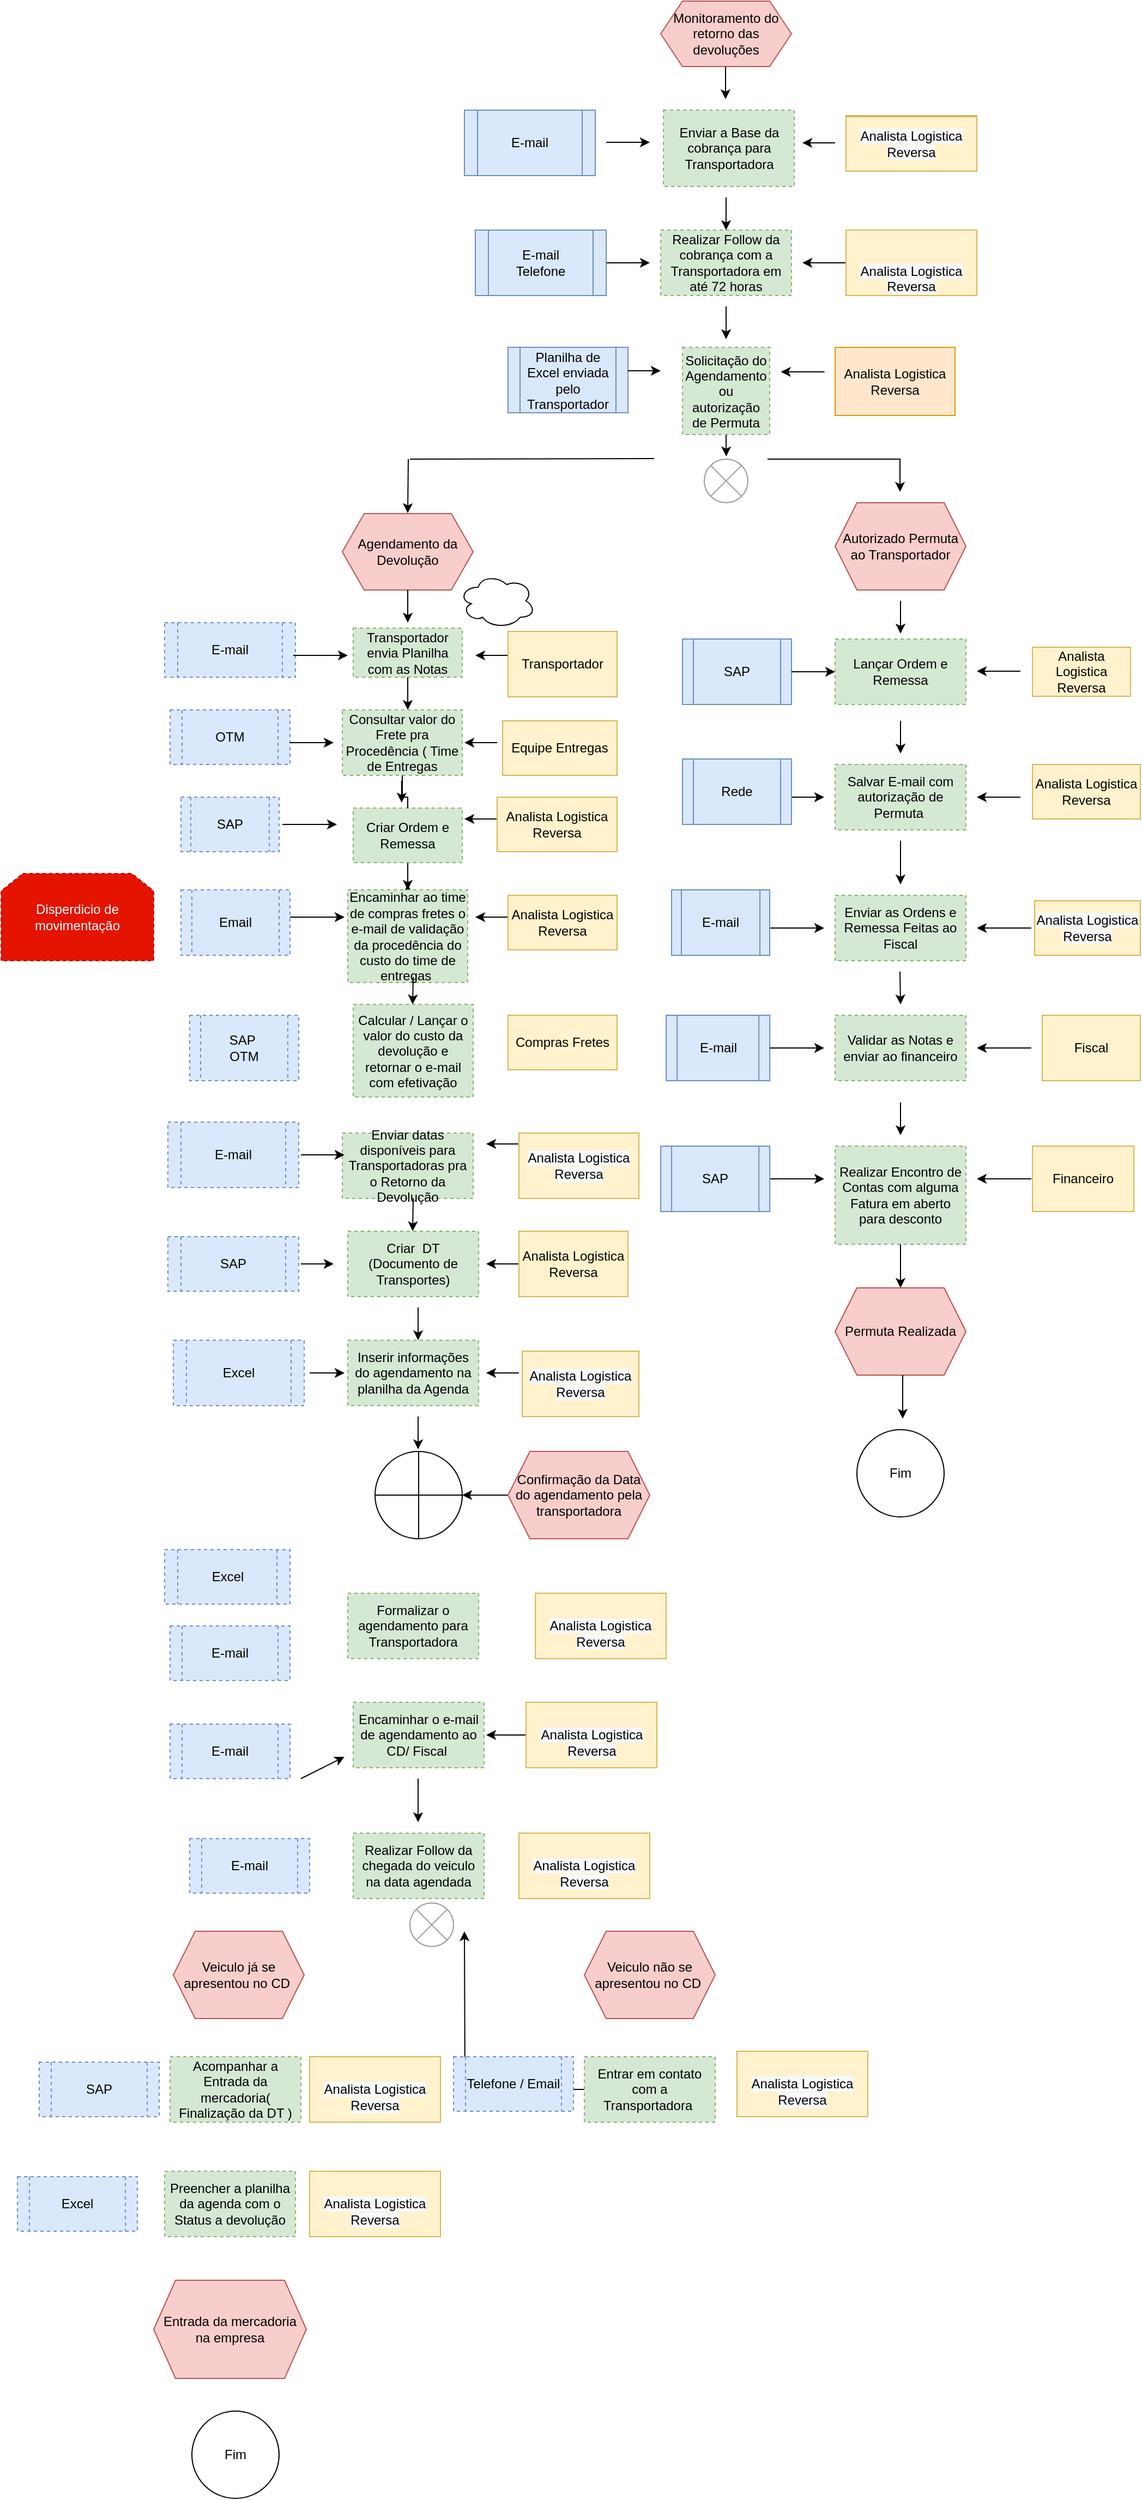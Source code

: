 <mxfile version="15.8.3" type="github" pages="2">
  <diagram name="Cenario Atual" id="1wXLa7j6M4l5O0fMWjpv">
    <mxGraphModel dx="1695" dy="527" grid="1" gridSize="10" guides="1" tooltips="1" connect="1" arrows="1" fold="1" page="1" pageScale="1" pageWidth="827" pageHeight="1169" math="0" shadow="0">
      <root>
        <mxCell id="LYyk9Dx0ZVhr3AgMFDWi-0" />
        <mxCell id="LYyk9Dx0ZVhr3AgMFDWi-1" parent="LYyk9Dx0ZVhr3AgMFDWi-0" />
        <mxCell id="LYyk9Dx0ZVhr3AgMFDWi-2" value="&lt;font style=&quot;vertical-align: inherit&quot;&gt;&lt;font style=&quot;vertical-align: inherit&quot;&gt;Analista Logistica Reversa&lt;/font&gt;&lt;/font&gt;" style="rounded=0;whiteSpace=wrap;html=1;fillColor=#ffe6cc;strokeColor=#d79b00;" parent="LYyk9Dx0ZVhr3AgMFDWi-1" vertex="1">
          <mxGeometry x="530" y="327.5" width="110" height="62.5" as="geometry" />
        </mxCell>
        <mxCell id="LYyk9Dx0ZVhr3AgMFDWi-3" value="Planilha de Excel enviada pelo Transportador" style="shape=process;whiteSpace=wrap;html=1;backgroundOutline=1;fillColor=#dae8fc;strokeColor=#6c8ebf;" parent="LYyk9Dx0ZVhr3AgMFDWi-1" vertex="1">
          <mxGeometry x="230" y="327.5" width="110" height="60" as="geometry" />
        </mxCell>
        <mxCell id="LYyk9Dx0ZVhr3AgMFDWi-4" value="Solicitação do Agendamento ou autorização de Permuta" style="whiteSpace=wrap;html=1;aspect=fixed;dashed=1;fillColor=#d5e8d4;strokeColor=#82b366;" parent="LYyk9Dx0ZVhr3AgMFDWi-1" vertex="1">
          <mxGeometry x="390" y="327.5" width="80" height="80" as="geometry" />
        </mxCell>
        <mxCell id="LYyk9Dx0ZVhr3AgMFDWi-5" value="" style="endArrow=classic;html=1;rounded=0;" parent="LYyk9Dx0ZVhr3AgMFDWi-1" edge="1">
          <mxGeometry width="50" height="50" relative="1" as="geometry">
            <mxPoint x="340" y="349" as="sourcePoint" />
            <mxPoint x="370" y="349" as="targetPoint" />
          </mxGeometry>
        </mxCell>
        <mxCell id="LYyk9Dx0ZVhr3AgMFDWi-6" value="" style="endArrow=classic;html=1;rounded=0;" parent="LYyk9Dx0ZVhr3AgMFDWi-1" edge="1">
          <mxGeometry width="50" height="50" relative="1" as="geometry">
            <mxPoint x="520.25" y="350" as="sourcePoint" />
            <mxPoint x="480.25" y="350" as="targetPoint" />
          </mxGeometry>
        </mxCell>
        <mxCell id="LYyk9Dx0ZVhr3AgMFDWi-7" value="" style="endArrow=classic;html=1;rounded=0;" parent="LYyk9Dx0ZVhr3AgMFDWi-1" edge="1">
          <mxGeometry width="50" height="50" relative="1" as="geometry">
            <mxPoint x="430" y="408" as="sourcePoint" />
            <mxPoint x="429.75" y="427.5" as="targetPoint" />
            <Array as="points">
              <mxPoint x="430.12" y="427.5" />
            </Array>
          </mxGeometry>
        </mxCell>
        <mxCell id="LYyk9Dx0ZVhr3AgMFDWi-8" value="" style="shape=sumEllipse;perimeter=ellipsePerimeter;whiteSpace=wrap;html=1;backgroundOutline=1;strokeColor=#999999;" parent="LYyk9Dx0ZVhr3AgMFDWi-1" vertex="1">
          <mxGeometry x="410" y="430" width="40" height="40" as="geometry" />
        </mxCell>
        <mxCell id="LYyk9Dx0ZVhr3AgMFDWi-9" value="" style="endArrow=classic;html=1;rounded=0;" parent="LYyk9Dx0ZVhr3AgMFDWi-1" edge="1">
          <mxGeometry width="50" height="50" relative="1" as="geometry">
            <mxPoint x="138.5" y="430" as="sourcePoint" />
            <mxPoint x="138" y="479.5" as="targetPoint" />
          </mxGeometry>
        </mxCell>
        <mxCell id="LYyk9Dx0ZVhr3AgMFDWi-10" value="" style="endArrow=none;html=1;rounded=0;" parent="LYyk9Dx0ZVhr3AgMFDWi-1" edge="1">
          <mxGeometry width="50" height="50" relative="1" as="geometry">
            <mxPoint x="140" y="430" as="sourcePoint" />
            <mxPoint x="364" y="429.5" as="targetPoint" />
            <Array as="points">
              <mxPoint x="364" y="429.5" />
            </Array>
          </mxGeometry>
        </mxCell>
        <mxCell id="LYyk9Dx0ZVhr3AgMFDWi-11" value="" style="endArrow=none;html=1;rounded=0;" parent="LYyk9Dx0ZVhr3AgMFDWi-1" edge="1">
          <mxGeometry width="50" height="50" relative="1" as="geometry">
            <mxPoint x="468" y="430" as="sourcePoint" />
            <mxPoint x="590" y="430" as="targetPoint" />
          </mxGeometry>
        </mxCell>
        <mxCell id="LYyk9Dx0ZVhr3AgMFDWi-12" value="" style="endArrow=classic;html=1;rounded=0;" parent="LYyk9Dx0ZVhr3AgMFDWi-1" edge="1">
          <mxGeometry width="50" height="50" relative="1" as="geometry">
            <mxPoint x="589.5" y="430" as="sourcePoint" />
            <mxPoint x="589.5" y="460" as="targetPoint" />
          </mxGeometry>
        </mxCell>
        <mxCell id="LYyk9Dx0ZVhr3AgMFDWi-13" value="Agendamento da Devolução" style="shape=hexagon;perimeter=hexagonPerimeter2;whiteSpace=wrap;html=1;fixedSize=1;strokeColor=#b85450;fillColor=#f8cecc;" parent="LYyk9Dx0ZVhr3AgMFDWi-1" vertex="1">
          <mxGeometry x="78" y="480" width="120" height="70" as="geometry" />
        </mxCell>
        <mxCell id="LYyk9Dx0ZVhr3AgMFDWi-14" value="Autorizado Permuta ao Transportador" style="shape=hexagon;perimeter=hexagonPerimeter2;whiteSpace=wrap;html=1;fixedSize=1;strokeColor=#b85450;fillColor=#f8cecc;" parent="LYyk9Dx0ZVhr3AgMFDWi-1" vertex="1">
          <mxGeometry x="530" y="470" width="120" height="80" as="geometry" />
        </mxCell>
        <mxCell id="LYyk9Dx0ZVhr3AgMFDWi-15" value="" style="endArrow=classic;html=1;rounded=0;" parent="LYyk9Dx0ZVhr3AgMFDWi-1" edge="1">
          <mxGeometry width="50" height="50" relative="1" as="geometry">
            <mxPoint x="590" y="560" as="sourcePoint" />
            <mxPoint x="590" y="590" as="targetPoint" />
          </mxGeometry>
        </mxCell>
        <mxCell id="LYyk9Dx0ZVhr3AgMFDWi-16" value="Lançar Ordem e Remessa" style="rounded=0;whiteSpace=wrap;html=1;strokeColor=#82b366;dashed=1;fillColor=#d5e8d4;" parent="LYyk9Dx0ZVhr3AgMFDWi-1" vertex="1">
          <mxGeometry x="530" y="595" width="120" height="60" as="geometry" />
        </mxCell>
        <mxCell id="LYyk9Dx0ZVhr3AgMFDWi-17" value="Analista Logistica Reversa" style="rounded=0;whiteSpace=wrap;html=1;strokeColor=#d6b656;fillColor=#fff2cc;" parent="LYyk9Dx0ZVhr3AgMFDWi-1" vertex="1">
          <mxGeometry x="711" y="602.5" width="90" height="45" as="geometry" />
        </mxCell>
        <mxCell id="LYyk9Dx0ZVhr3AgMFDWi-18" value="SAP" style="shape=process;whiteSpace=wrap;html=1;backgroundOutline=1;strokeColor=#6c8ebf;fillColor=#dae8fc;" parent="LYyk9Dx0ZVhr3AgMFDWi-1" vertex="1">
          <mxGeometry x="390" y="595" width="100" height="60" as="geometry" />
        </mxCell>
        <mxCell id="LYyk9Dx0ZVhr3AgMFDWi-19" value="" style="endArrow=classic;html=1;rounded=0;" parent="LYyk9Dx0ZVhr3AgMFDWi-1" edge="1">
          <mxGeometry width="50" height="50" relative="1" as="geometry">
            <mxPoint x="700" y="624.5" as="sourcePoint" />
            <mxPoint x="660" y="624.5" as="targetPoint" />
          </mxGeometry>
        </mxCell>
        <mxCell id="LYyk9Dx0ZVhr3AgMFDWi-20" value="" style="endArrow=classic;html=1;rounded=0;entryX=0;entryY=0.5;entryDx=0;entryDy=0;" parent="LYyk9Dx0ZVhr3AgMFDWi-1" target="LYyk9Dx0ZVhr3AgMFDWi-16" edge="1">
          <mxGeometry width="50" height="50" relative="1" as="geometry">
            <mxPoint x="490" y="625" as="sourcePoint" />
            <mxPoint x="520" y="625" as="targetPoint" />
          </mxGeometry>
        </mxCell>
        <mxCell id="LYyk9Dx0ZVhr3AgMFDWi-25" value="" style="endArrow=classic;html=1;rounded=0;" parent="LYyk9Dx0ZVhr3AgMFDWi-1" edge="1">
          <mxGeometry width="50" height="50" relative="1" as="geometry">
            <mxPoint x="590" y="670" as="sourcePoint" />
            <mxPoint x="590" y="700" as="targetPoint" />
          </mxGeometry>
        </mxCell>
        <mxCell id="LYyk9Dx0ZVhr3AgMFDWi-26" value="Salvar E-mail com autorização de Permuta&amp;nbsp;" style="rounded=0;whiteSpace=wrap;html=1;strokeColor=#82b366;fillColor=#d5e8d4;dashed=1;" parent="LYyk9Dx0ZVhr3AgMFDWi-1" vertex="1">
          <mxGeometry x="530" y="710" width="120" height="60" as="geometry" />
        </mxCell>
        <mxCell id="LYyk9Dx0ZVhr3AgMFDWi-27" value="" style="endArrow=classic;html=1;rounded=0;" parent="LYyk9Dx0ZVhr3AgMFDWi-1" edge="1">
          <mxGeometry width="50" height="50" relative="1" as="geometry">
            <mxPoint x="700" y="740" as="sourcePoint" />
            <mxPoint x="660" y="740" as="targetPoint" />
          </mxGeometry>
        </mxCell>
        <mxCell id="LYyk9Dx0ZVhr3AgMFDWi-28" value="" style="endArrow=classic;html=1;rounded=0;" parent="LYyk9Dx0ZVhr3AgMFDWi-1" edge="1">
          <mxGeometry width="50" height="50" relative="1" as="geometry">
            <mxPoint x="470" y="740" as="sourcePoint" />
            <mxPoint x="520" y="740" as="targetPoint" />
          </mxGeometry>
        </mxCell>
        <mxCell id="LYyk9Dx0ZVhr3AgMFDWi-29" value="Analista Logistica Reversa" style="rounded=0;whiteSpace=wrap;html=1;strokeColor=#d6b656;fillColor=#fff2cc;" parent="LYyk9Dx0ZVhr3AgMFDWi-1" vertex="1">
          <mxGeometry x="711" y="710" width="99" height="50" as="geometry" />
        </mxCell>
        <mxCell id="LYyk9Dx0ZVhr3AgMFDWi-30" value="Rede" style="shape=process;whiteSpace=wrap;html=1;backgroundOutline=1;strokeColor=#6c8ebf;fillColor=#dae8fc;" parent="LYyk9Dx0ZVhr3AgMFDWi-1" vertex="1">
          <mxGeometry x="390" y="705" width="100" height="60" as="geometry" />
        </mxCell>
        <mxCell id="LYyk9Dx0ZVhr3AgMFDWi-31" value="" style="endArrow=classic;html=1;rounded=0;" parent="LYyk9Dx0ZVhr3AgMFDWi-1" edge="1">
          <mxGeometry width="50" height="50" relative="1" as="geometry">
            <mxPoint x="590" y="780" as="sourcePoint" />
            <mxPoint x="590" y="820" as="targetPoint" />
          </mxGeometry>
        </mxCell>
        <mxCell id="LYyk9Dx0ZVhr3AgMFDWi-32" value="Enviar as Ordens e Remessa Feitas ao Fiscal" style="rounded=0;whiteSpace=wrap;html=1;strokeColor=#82b366;dashed=1;fillColor=#d5e8d4;" parent="LYyk9Dx0ZVhr3AgMFDWi-1" vertex="1">
          <mxGeometry x="530" y="830" width="120" height="60" as="geometry" />
        </mxCell>
        <mxCell id="LYyk9Dx0ZVhr3AgMFDWi-33" value="" style="endArrow=classic;html=1;rounded=0;" parent="LYyk9Dx0ZVhr3AgMFDWi-1" edge="1">
          <mxGeometry width="50" height="50" relative="1" as="geometry">
            <mxPoint x="470" y="860" as="sourcePoint" />
            <mxPoint x="520" y="860" as="targetPoint" />
          </mxGeometry>
        </mxCell>
        <mxCell id="LYyk9Dx0ZVhr3AgMFDWi-34" value="" style="endArrow=classic;html=1;rounded=0;" parent="LYyk9Dx0ZVhr3AgMFDWi-1" edge="1">
          <mxGeometry width="50" height="50" relative="1" as="geometry">
            <mxPoint x="710" y="860" as="sourcePoint" />
            <mxPoint x="660" y="860" as="targetPoint" />
          </mxGeometry>
        </mxCell>
        <mxCell id="LYyk9Dx0ZVhr3AgMFDWi-35" value="&#xa;&#xa;&lt;span style=&quot;color: rgb(0, 0, 0); font-family: helvetica; font-size: 12px; font-style: normal; font-weight: 400; letter-spacing: normal; text-align: center; text-indent: 0px; text-transform: none; word-spacing: 0px; background-color: rgb(248, 249, 250); display: inline; float: none;&quot;&gt;Analista Logistica Reversa&lt;/span&gt;&#xa;&#xa;" style="rounded=0;whiteSpace=wrap;html=1;strokeColor=#d6b656;fillColor=#fff2cc;" parent="LYyk9Dx0ZVhr3AgMFDWi-1" vertex="1">
          <mxGeometry x="713" y="835" width="97" height="50" as="geometry" />
        </mxCell>
        <mxCell id="LYyk9Dx0ZVhr3AgMFDWi-36" value="E-mail" style="shape=process;whiteSpace=wrap;html=1;backgroundOutline=1;strokeColor=#6c8ebf;fillColor=#dae8fc;" parent="LYyk9Dx0ZVhr3AgMFDWi-1" vertex="1">
          <mxGeometry x="380" y="825" width="90" height="60" as="geometry" />
        </mxCell>
        <mxCell id="LYyk9Dx0ZVhr3AgMFDWi-37" value="" style="endArrow=classic;html=1;rounded=0;" parent="LYyk9Dx0ZVhr3AgMFDWi-1" edge="1">
          <mxGeometry width="50" height="50" relative="1" as="geometry">
            <mxPoint x="589.5" y="900" as="sourcePoint" />
            <mxPoint x="590" y="930" as="targetPoint" />
          </mxGeometry>
        </mxCell>
        <mxCell id="LYyk9Dx0ZVhr3AgMFDWi-38" value="Validar as Notas e enviar ao financeiro" style="rounded=0;whiteSpace=wrap;html=1;strokeColor=#82b366;fillColor=#d5e8d4;dashed=1;" parent="LYyk9Dx0ZVhr3AgMFDWi-1" vertex="1">
          <mxGeometry x="530" y="940" width="120" height="60" as="geometry" />
        </mxCell>
        <mxCell id="LYyk9Dx0ZVhr3AgMFDWi-39" value="Fiscal" style="rounded=0;whiteSpace=wrap;html=1;strokeColor=#d6b656;fillColor=#fff2cc;" parent="LYyk9Dx0ZVhr3AgMFDWi-1" vertex="1">
          <mxGeometry x="720" y="940" width="90" height="60" as="geometry" />
        </mxCell>
        <mxCell id="LYyk9Dx0ZVhr3AgMFDWi-40" value="E-mail" style="shape=process;whiteSpace=wrap;html=1;backgroundOutline=1;strokeColor=#6c8ebf;fillColor=#dae8fc;" parent="LYyk9Dx0ZVhr3AgMFDWi-1" vertex="1">
          <mxGeometry x="375.07" y="940" width="95" height="60" as="geometry" />
        </mxCell>
        <mxCell id="LYyk9Dx0ZVhr3AgMFDWi-41" value="" style="endArrow=classic;html=1;rounded=0;" parent="LYyk9Dx0ZVhr3AgMFDWi-1" edge="1">
          <mxGeometry width="50" height="50" relative="1" as="geometry">
            <mxPoint x="710" y="970" as="sourcePoint" />
            <mxPoint x="660" y="970" as="targetPoint" />
          </mxGeometry>
        </mxCell>
        <mxCell id="LYyk9Dx0ZVhr3AgMFDWi-42" value="" style="endArrow=classic;html=1;rounded=0;" parent="LYyk9Dx0ZVhr3AgMFDWi-1" edge="1">
          <mxGeometry width="50" height="50" relative="1" as="geometry">
            <mxPoint x="470" y="970" as="sourcePoint" />
            <mxPoint x="520" y="970" as="targetPoint" />
          </mxGeometry>
        </mxCell>
        <mxCell id="LYyk9Dx0ZVhr3AgMFDWi-43" value="" style="endArrow=classic;html=1;rounded=0;" parent="LYyk9Dx0ZVhr3AgMFDWi-1" edge="1">
          <mxGeometry width="50" height="50" relative="1" as="geometry">
            <mxPoint x="590" y="1020" as="sourcePoint" />
            <mxPoint x="590" y="1050" as="targetPoint" />
          </mxGeometry>
        </mxCell>
        <mxCell id="LYyk9Dx0ZVhr3AgMFDWi-44" value="" style="endArrow=classic;html=1;rounded=0;" parent="LYyk9Dx0ZVhr3AgMFDWi-1" edge="1">
          <mxGeometry width="50" height="50" relative="1" as="geometry">
            <mxPoint x="710" y="1090" as="sourcePoint" />
            <mxPoint x="660" y="1090" as="targetPoint" />
          </mxGeometry>
        </mxCell>
        <mxCell id="LYyk9Dx0ZVhr3AgMFDWi-45" value="" style="endArrow=classic;html=1;rounded=0;" parent="LYyk9Dx0ZVhr3AgMFDWi-1" edge="1">
          <mxGeometry width="50" height="50" relative="1" as="geometry">
            <mxPoint x="470" y="1090" as="sourcePoint" />
            <mxPoint x="520" y="1090" as="targetPoint" />
          </mxGeometry>
        </mxCell>
        <mxCell id="LYyk9Dx0ZVhr3AgMFDWi-46" value="Financeiro" style="rounded=0;whiteSpace=wrap;html=1;strokeColor=#d6b656;fillColor=#fff2cc;" parent="LYyk9Dx0ZVhr3AgMFDWi-1" vertex="1">
          <mxGeometry x="711" y="1060" width="93" height="60" as="geometry" />
        </mxCell>
        <mxCell id="LYyk9Dx0ZVhr3AgMFDWi-47" value="SAP" style="shape=process;whiteSpace=wrap;html=1;backgroundOutline=1;strokeColor=#6c8ebf;fillColor=#dae8fc;" parent="LYyk9Dx0ZVhr3AgMFDWi-1" vertex="1">
          <mxGeometry x="370.07" y="1060" width="100" height="60" as="geometry" />
        </mxCell>
        <mxCell id="LYyk9Dx0ZVhr3AgMFDWi-48" value="&lt;font style=&quot;vertical-align: inherit&quot;&gt;&lt;font style=&quot;vertical-align: inherit&quot;&gt;Monitoramento do retorno das devoluções&lt;/font&gt;&lt;/font&gt;" style="shape=hexagon;perimeter=hexagonPerimeter2;whiteSpace=wrap;html=1;fixedSize=1;fillColor=#f8cecc;strokeColor=#b85450;" parent="LYyk9Dx0ZVhr3AgMFDWi-1" vertex="1">
          <mxGeometry x="370" y="10" width="120" height="60" as="geometry" />
        </mxCell>
        <mxCell id="LYyk9Dx0ZVhr3AgMFDWi-53" value="" style="endArrow=classic;html=1;rounded=0;" parent="LYyk9Dx0ZVhr3AgMFDWi-1" edge="1">
          <mxGeometry width="50" height="50" relative="1" as="geometry">
            <mxPoint x="429.5" y="70" as="sourcePoint" />
            <mxPoint x="429.5" y="100" as="targetPoint" />
          </mxGeometry>
        </mxCell>
        <mxCell id="LYyk9Dx0ZVhr3AgMFDWi-54" value="&lt;font style=&quot;vertical-align: inherit&quot;&gt;&lt;font style=&quot;vertical-align: inherit&quot;&gt;&lt;font style=&quot;vertical-align: inherit&quot;&gt;&lt;font style=&quot;vertical-align: inherit&quot;&gt;Enviar a Base da cobrança para Transportadora&lt;/font&gt;&lt;/font&gt;&lt;/font&gt;&lt;/font&gt;" style="rounded=0;whiteSpace=wrap;html=1;dashed=1;fillColor=#d5e8d4;strokeColor=#82b366;" parent="LYyk9Dx0ZVhr3AgMFDWi-1" vertex="1">
          <mxGeometry x="372.57" y="110" width="120" height="70" as="geometry" />
        </mxCell>
        <mxCell id="LYyk9Dx0ZVhr3AgMFDWi-55" value="" style="endArrow=classic;html=1;rounded=0;" parent="LYyk9Dx0ZVhr3AgMFDWi-1" edge="1">
          <mxGeometry width="50" height="50" relative="1" as="geometry">
            <mxPoint x="430" y="290" as="sourcePoint" />
            <mxPoint x="430" y="320" as="targetPoint" />
          </mxGeometry>
        </mxCell>
        <mxCell id="LYyk9Dx0ZVhr3AgMFDWi-56" value="" style="endArrow=classic;html=1;rounded=0;" parent="LYyk9Dx0ZVhr3AgMFDWi-1" edge="1">
          <mxGeometry width="50" height="50" relative="1" as="geometry">
            <mxPoint x="320" y="139.5" as="sourcePoint" />
            <mxPoint x="360" y="139.5" as="targetPoint" />
          </mxGeometry>
        </mxCell>
        <mxCell id="LYyk9Dx0ZVhr3AgMFDWi-57" value="&#xa;&#xa;&lt;span style=&quot;color: rgb(0, 0, 0); font-family: helvetica; font-size: 12px; font-style: normal; font-weight: 400; letter-spacing: normal; text-align: center; text-indent: 0px; text-transform: none; word-spacing: 0px; background-color: rgb(248, 249, 250); display: inline; float: none;&quot;&gt;Analista Logistica Reversa&lt;/span&gt;&#xa;&#xa;" style="rounded=0;whiteSpace=wrap;html=1;fillColor=#fff2cc;strokeColor=#d6b656;" parent="LYyk9Dx0ZVhr3AgMFDWi-1" vertex="1">
          <mxGeometry x="540" y="115" width="120" height="50" as="geometry" />
        </mxCell>
        <mxCell id="LYyk9Dx0ZVhr3AgMFDWi-58" value="&lt;font style=&quot;vertical-align: inherit&quot;&gt;&lt;font style=&quot;vertical-align: inherit&quot;&gt;E-mail&lt;/font&gt;&lt;/font&gt;" style="shape=process;whiteSpace=wrap;html=1;backgroundOutline=1;fillColor=#dae8fc;strokeColor=#6c8ebf;" parent="LYyk9Dx0ZVhr3AgMFDWi-1" vertex="1">
          <mxGeometry x="190" y="110" width="120" height="60" as="geometry" />
        </mxCell>
        <mxCell id="LYyk9Dx0ZVhr3AgMFDWi-59" value="" style="endArrow=classic;html=1;rounded=0;" parent="LYyk9Dx0ZVhr3AgMFDWi-1" edge="1">
          <mxGeometry width="50" height="50" relative="1" as="geometry">
            <mxPoint x="530" y="140" as="sourcePoint" />
            <mxPoint x="500" y="140" as="targetPoint" />
          </mxGeometry>
        </mxCell>
        <mxCell id="LYyk9Dx0ZVhr3AgMFDWi-60" value="" style="endArrow=classic;html=1;rounded=0;" parent="LYyk9Dx0ZVhr3AgMFDWi-1" edge="1">
          <mxGeometry width="50" height="50" relative="1" as="geometry">
            <mxPoint x="430" y="190" as="sourcePoint" />
            <mxPoint x="430" y="220" as="targetPoint" />
          </mxGeometry>
        </mxCell>
        <mxCell id="LYyk9Dx0ZVhr3AgMFDWi-61" value="&lt;font style=&quot;vertical-align: inherit&quot;&gt;&lt;font style=&quot;vertical-align: inherit&quot;&gt;Realizar Follow da cobrança com a Transportadora em até 72 horas&lt;/font&gt;&lt;/font&gt;" style="rounded=0;whiteSpace=wrap;html=1;dashed=1;fillColor=#d5e8d4;strokeColor=#82b366;" parent="LYyk9Dx0ZVhr3AgMFDWi-1" vertex="1">
          <mxGeometry x="370" y="220" width="120" height="60" as="geometry" />
        </mxCell>
        <mxCell id="LYyk9Dx0ZVhr3AgMFDWi-62" value="" style="endArrow=classic;html=1;rounded=0;" parent="LYyk9Dx0ZVhr3AgMFDWi-1" edge="1">
          <mxGeometry width="50" height="50" relative="1" as="geometry">
            <mxPoint x="540" y="250" as="sourcePoint" />
            <mxPoint x="500" y="250" as="targetPoint" />
          </mxGeometry>
        </mxCell>
        <mxCell id="LYyk9Dx0ZVhr3AgMFDWi-63" value="" style="endArrow=classic;html=1;rounded=0;" parent="LYyk9Dx0ZVhr3AgMFDWi-1" edge="1">
          <mxGeometry width="50" height="50" relative="1" as="geometry">
            <mxPoint x="320" y="250" as="sourcePoint" />
            <mxPoint x="360" y="250" as="targetPoint" />
          </mxGeometry>
        </mxCell>
        <mxCell id="LYyk9Dx0ZVhr3AgMFDWi-64" value="&lt;br&gt;&lt;br&gt;&lt;br style=&quot;color: rgb(0 , 0 , 0) ; font-family: &amp;#34;helvetica&amp;#34; ; font-size: 12px ; font-style: normal ; font-weight: 400 ; letter-spacing: normal ; text-align: center ; text-indent: 0px ; text-transform: none ; word-spacing: 0px ; background-color: rgb(248 , 249 , 250)&quot;&gt;&lt;span style=&quot;color: rgb(0 , 0 , 0) ; font-size: 12px ; font-style: normal ; font-weight: 400 ; letter-spacing: normal ; text-align: center ; text-indent: 0px ; text-transform: none ; word-spacing: 0px ; font-family: &amp;#34;helvetica&amp;#34; ; background-color: rgb(248 , 249 , 250) ; display: inline ; float: none&quot;&gt;Analista Logistica Reversa&lt;/span&gt;&lt;br style=&quot;color: rgb(0 , 0 , 0) ; font-family: &amp;#34;helvetica&amp;#34; ; font-size: 12px ; font-style: normal ; font-weight: 400 ; letter-spacing: normal ; text-align: center ; text-indent: 0px ; text-transform: none ; word-spacing: 0px ; background-color: rgb(248 , 249 , 250)&quot;&gt;&lt;br&gt;" style="rounded=0;whiteSpace=wrap;html=1;fillColor=#fff2cc;strokeColor=#d6b656;" parent="LYyk9Dx0ZVhr3AgMFDWi-1" vertex="1">
          <mxGeometry x="540" y="220" width="120" height="60" as="geometry" />
        </mxCell>
        <mxCell id="LYyk9Dx0ZVhr3AgMFDWi-65" value="E-mail&lt;br&gt;Telefone" style="shape=process;whiteSpace=wrap;html=1;backgroundOutline=1;fillColor=#dae8fc;strokeColor=#6c8ebf;" parent="LYyk9Dx0ZVhr3AgMFDWi-1" vertex="1">
          <mxGeometry x="200" y="220" width="120" height="60" as="geometry" />
        </mxCell>
        <mxCell id="LYyk9Dx0ZVhr3AgMFDWi-66" value="" style="endArrow=classic;html=1;rounded=0;exitX=0.5;exitY=1;exitDx=0;exitDy=0;" parent="LYyk9Dx0ZVhr3AgMFDWi-1" source="LYyk9Dx0ZVhr3AgMFDWi-13" edge="1">
          <mxGeometry width="50" height="50" relative="1" as="geometry">
            <mxPoint x="108" y="610" as="sourcePoint" />
            <mxPoint x="138" y="580" as="targetPoint" />
          </mxGeometry>
        </mxCell>
        <mxCell id="LYyk9Dx0ZVhr3AgMFDWi-67" value="Transportador envia Planilha com as Notas" style="rounded=0;whiteSpace=wrap;html=1;dashed=1;fillColor=#d5e8d4;strokeColor=#82b366;" parent="LYyk9Dx0ZVhr3AgMFDWi-1" vertex="1">
          <mxGeometry x="88" y="585" width="100" height="45" as="geometry" />
        </mxCell>
        <mxCell id="LYyk9Dx0ZVhr3AgMFDWi-68" value="" style="endArrow=classic;html=1;rounded=0;exitX=0.5;exitY=1;exitDx=0;exitDy=0;" parent="LYyk9Dx0ZVhr3AgMFDWi-1" source="LYyk9Dx0ZVhr3AgMFDWi-67" edge="1">
          <mxGeometry width="50" height="50" relative="1" as="geometry">
            <mxPoint x="118" y="680" as="sourcePoint" />
            <mxPoint x="138" y="660" as="targetPoint" />
          </mxGeometry>
        </mxCell>
        <mxCell id="LYyk9Dx0ZVhr3AgMFDWi-69" value="" style="edgeStyle=orthogonalEdgeStyle;rounded=0;orthogonalLoop=1;jettySize=auto;html=1;startArrow=none;" parent="LYyk9Dx0ZVhr3AgMFDWi-1" source="LYyk9Dx0ZVhr3AgMFDWi-74" target="LYyk9Dx0ZVhr3AgMFDWi-76" edge="1">
          <mxGeometry relative="1" as="geometry" />
        </mxCell>
        <mxCell id="LYyk9Dx0ZVhr3AgMFDWi-70" value="Consultar valor do Frete pra Procedência ( Time de Entregas" style="rounded=0;whiteSpace=wrap;html=1;dashed=1;fillColor=#d5e8d4;strokeColor=#82b366;" parent="LYyk9Dx0ZVhr3AgMFDWi-1" vertex="1">
          <mxGeometry x="78" y="660" width="110" height="60" as="geometry" />
        </mxCell>
        <mxCell id="LYyk9Dx0ZVhr3AgMFDWi-71" value="E-mail" style="shape=process;whiteSpace=wrap;html=1;backgroundOutline=1;dashed=1;fillColor=#dae8fc;strokeColor=#6c8ebf;" parent="LYyk9Dx0ZVhr3AgMFDWi-1" vertex="1">
          <mxGeometry x="-85" y="580" width="120" height="50" as="geometry" />
        </mxCell>
        <mxCell id="LYyk9Dx0ZVhr3AgMFDWi-72" value="OTM" style="shape=process;whiteSpace=wrap;html=1;backgroundOutline=1;dashed=1;fillColor=#dae8fc;strokeColor=#6c8ebf;" parent="LYyk9Dx0ZVhr3AgMFDWi-1" vertex="1">
          <mxGeometry x="-80" y="660" width="110" height="50" as="geometry" />
        </mxCell>
        <mxCell id="LYyk9Dx0ZVhr3AgMFDWi-73" value="" style="endArrow=classic;html=1;rounded=0;" parent="LYyk9Dx0ZVhr3AgMFDWi-1" edge="1">
          <mxGeometry width="50" height="50" relative="1" as="geometry">
            <mxPoint x="132.41" y="725" as="sourcePoint" />
            <mxPoint x="132.41" y="745" as="targetPoint" />
            <Array as="points">
              <mxPoint x="132.41" y="745" />
            </Array>
          </mxGeometry>
        </mxCell>
        <mxCell id="LYyk9Dx0ZVhr3AgMFDWi-75" value="SAP" style="shape=process;whiteSpace=wrap;html=1;backgroundOutline=1;dashed=1;fillColor=#dae8fc;strokeColor=#6c8ebf;" parent="LYyk9Dx0ZVhr3AgMFDWi-1" vertex="1">
          <mxGeometry x="-70" y="740" width="90" height="50" as="geometry" />
        </mxCell>
        <mxCell id="Wak898rco3ixTBoAzNHN-0" style="edgeStyle=orthogonalEdgeStyle;rounded=0;orthogonalLoop=1;jettySize=auto;html=1;exitX=0.5;exitY=0;exitDx=0;exitDy=0;" parent="LYyk9Dx0ZVhr3AgMFDWi-1" source="LYyk9Dx0ZVhr3AgMFDWi-76" edge="1">
          <mxGeometry relative="1" as="geometry">
            <mxPoint x="138" y="820" as="targetPoint" />
          </mxGeometry>
        </mxCell>
        <mxCell id="LYyk9Dx0ZVhr3AgMFDWi-76" value="&lt;font style=&quot;vertical-align: inherit&quot;&gt;&lt;font style=&quot;vertical-align: inherit&quot;&gt;Encaminhar ao time de compras fretes o e-mail de validação da procedência do custo do time de entregas&amp;nbsp;&lt;/font&gt;&lt;/font&gt;" style="rounded=0;whiteSpace=wrap;html=1;dashed=1;fillColor=#d5e8d4;strokeColor=#82b366;" parent="LYyk9Dx0ZVhr3AgMFDWi-1" vertex="1">
          <mxGeometry x="83" y="825" width="110" height="85" as="geometry" />
        </mxCell>
        <mxCell id="LYyk9Dx0ZVhr3AgMFDWi-77" value="&lt;font style=&quot;vertical-align: inherit&quot;&gt;&lt;font style=&quot;vertical-align: inherit&quot;&gt;Email&lt;/font&gt;&lt;/font&gt;" style="shape=process;whiteSpace=wrap;html=1;backgroundOutline=1;dashed=1;fillColor=#dae8fc;strokeColor=#6c8ebf;" parent="LYyk9Dx0ZVhr3AgMFDWi-1" vertex="1">
          <mxGeometry x="-70" y="825" width="100" height="60" as="geometry" />
        </mxCell>
        <mxCell id="LYyk9Dx0ZVhr3AgMFDWi-78" value="" style="endArrow=classic;html=1;rounded=0;" parent="LYyk9Dx0ZVhr3AgMFDWi-1" edge="1">
          <mxGeometry width="50" height="50" relative="1" as="geometry">
            <mxPoint x="143" y="905" as="sourcePoint" />
            <mxPoint x="142.5" y="930" as="targetPoint" />
            <Array as="points" />
          </mxGeometry>
        </mxCell>
        <mxCell id="LYyk9Dx0ZVhr3AgMFDWi-79" value="Enviar datas disponíveis para Transportadoras pra o Retorno da Devolução" style="rounded=0;whiteSpace=wrap;html=1;dashed=1;fillColor=#d5e8d4;strokeColor=#82b366;" parent="LYyk9Dx0ZVhr3AgMFDWi-1" vertex="1">
          <mxGeometry x="78" y="1048" width="120" height="60" as="geometry" />
        </mxCell>
        <mxCell id="LYyk9Dx0ZVhr3AgMFDWi-80" value="" style="endArrow=classic;html=1;rounded=0;" parent="LYyk9Dx0ZVhr3AgMFDWi-1" edge="1">
          <mxGeometry width="50" height="50" relative="1" as="geometry">
            <mxPoint x="40" y="1068" as="sourcePoint" />
            <mxPoint x="80" y="1068" as="targetPoint" />
          </mxGeometry>
        </mxCell>
        <mxCell id="LYyk9Dx0ZVhr3AgMFDWi-81" value="E-mail" style="shape=process;whiteSpace=wrap;html=1;backgroundOutline=1;dashed=1;fillColor=#dae8fc;strokeColor=#6c8ebf;" parent="LYyk9Dx0ZVhr3AgMFDWi-1" vertex="1">
          <mxGeometry x="-82" y="1038" width="120" height="60" as="geometry" />
        </mxCell>
        <mxCell id="LYyk9Dx0ZVhr3AgMFDWi-82" value="&lt;font style=&quot;vertical-align: inherit&quot;&gt;&lt;font style=&quot;vertical-align: inherit&quot;&gt;Criar&amp;nbsp; DT &lt;/font&gt;&lt;/font&gt;&lt;br&gt;&lt;font style=&quot;vertical-align: inherit&quot;&gt;&lt;font style=&quot;vertical-align: inherit&quot;&gt;(Documento de Transportes)&lt;/font&gt;&lt;/font&gt;" style="rounded=0;whiteSpace=wrap;html=1;dashed=1;fillColor=#d5e8d4;strokeColor=#82b366;" parent="LYyk9Dx0ZVhr3AgMFDWi-1" vertex="1">
          <mxGeometry x="83" y="1138" width="120" height="60" as="geometry" />
        </mxCell>
        <mxCell id="LYyk9Dx0ZVhr3AgMFDWi-83" value="Realizar Encontro de Contas com alguma Fatura em aberto para desconto" style="rounded=0;whiteSpace=wrap;html=1;dashed=1;fillColor=#d5e8d4;strokeColor=#82b366;" parent="LYyk9Dx0ZVhr3AgMFDWi-1" vertex="1">
          <mxGeometry x="530" y="1060" width="120" height="90" as="geometry" />
        </mxCell>
        <mxCell id="LYyk9Dx0ZVhr3AgMFDWi-84" value="" style="endArrow=classic;html=1;rounded=0;" parent="LYyk9Dx0ZVhr3AgMFDWi-1" edge="1">
          <mxGeometry width="50" height="50" relative="1" as="geometry">
            <mxPoint x="40" y="1168" as="sourcePoint" />
            <mxPoint x="70" y="1168" as="targetPoint" />
          </mxGeometry>
        </mxCell>
        <mxCell id="LYyk9Dx0ZVhr3AgMFDWi-85" value="SAP" style="shape=process;whiteSpace=wrap;html=1;backgroundOutline=1;dashed=1;fillColor=#dae8fc;strokeColor=#6c8ebf;" parent="LYyk9Dx0ZVhr3AgMFDWi-1" vertex="1">
          <mxGeometry x="-82" y="1143" width="120" height="50" as="geometry" />
        </mxCell>
        <mxCell id="LYyk9Dx0ZVhr3AgMFDWi-86" value="" style="endArrow=classic;html=1;rounded=0;" parent="LYyk9Dx0ZVhr3AgMFDWi-1" edge="1">
          <mxGeometry width="50" height="50" relative="1" as="geometry">
            <mxPoint x="147.5" y="1208" as="sourcePoint" />
            <mxPoint x="147.5" y="1238" as="targetPoint" />
          </mxGeometry>
        </mxCell>
        <mxCell id="LYyk9Dx0ZVhr3AgMFDWi-87" value="Inserir informações do agendamento na planilha da Agenda" style="rounded=0;whiteSpace=wrap;html=1;dashed=1;fillColor=#d5e8d4;strokeColor=#82b366;" parent="LYyk9Dx0ZVhr3AgMFDWi-1" vertex="1">
          <mxGeometry x="83" y="1238" width="120" height="60" as="geometry" />
        </mxCell>
        <mxCell id="LYyk9Dx0ZVhr3AgMFDWi-88" value="" style="endArrow=classic;html=1;rounded=0;" parent="LYyk9Dx0ZVhr3AgMFDWi-1" edge="1">
          <mxGeometry width="50" height="50" relative="1" as="geometry">
            <mxPoint x="48" y="1268" as="sourcePoint" />
            <mxPoint x="80" y="1268" as="targetPoint" />
          </mxGeometry>
        </mxCell>
        <mxCell id="LYyk9Dx0ZVhr3AgMFDWi-89" value="Excel" style="shape=process;whiteSpace=wrap;html=1;backgroundOutline=1;dashed=1;fillColor=#dae8fc;strokeColor=#6c8ebf;" parent="LYyk9Dx0ZVhr3AgMFDWi-1" vertex="1">
          <mxGeometry x="-77" y="1238" width="120" height="60" as="geometry" />
        </mxCell>
        <mxCell id="LYyk9Dx0ZVhr3AgMFDWi-90" value="" style="endArrow=classic;html=1;rounded=0;" parent="LYyk9Dx0ZVhr3AgMFDWi-1" edge="1">
          <mxGeometry width="50" height="50" relative="1" as="geometry">
            <mxPoint x="147.5" y="1308" as="sourcePoint" />
            <mxPoint x="147.5" y="1338" as="targetPoint" />
          </mxGeometry>
        </mxCell>
        <mxCell id="LYyk9Dx0ZVhr3AgMFDWi-91" value="Encaminhar o e-mail de agendamento ao CD/ Fiscal&amp;nbsp;" style="rounded=0;whiteSpace=wrap;html=1;dashed=1;fillColor=#d5e8d4;strokeColor=#82b366;" parent="LYyk9Dx0ZVhr3AgMFDWi-1" vertex="1">
          <mxGeometry x="88" y="1570" width="120" height="60" as="geometry" />
        </mxCell>
        <mxCell id="LYyk9Dx0ZVhr3AgMFDWi-92" value="E-mail" style="shape=process;whiteSpace=wrap;html=1;backgroundOutline=1;dashed=1;fillColor=#dae8fc;strokeColor=#6c8ebf;" parent="LYyk9Dx0ZVhr3AgMFDWi-1" vertex="1">
          <mxGeometry x="-80" y="1590" width="110" height="50" as="geometry" />
        </mxCell>
        <mxCell id="LYyk9Dx0ZVhr3AgMFDWi-93" value="Permuta Realizada" style="shape=hexagon;perimeter=hexagonPerimeter2;whiteSpace=wrap;html=1;fixedSize=1;fillColor=#f8cecc;strokeColor=#b85450;" parent="LYyk9Dx0ZVhr3AgMFDWi-1" vertex="1">
          <mxGeometry x="530" y="1190" width="120" height="80" as="geometry" />
        </mxCell>
        <mxCell id="LYyk9Dx0ZVhr3AgMFDWi-94" value="Fim" style="ellipse;whiteSpace=wrap;html=1;aspect=fixed;" parent="LYyk9Dx0ZVhr3AgMFDWi-1" vertex="1">
          <mxGeometry x="550" y="1320" width="80" height="80" as="geometry" />
        </mxCell>
        <mxCell id="LYyk9Dx0ZVhr3AgMFDWi-95" value="Entrada da mercadoria na empresa" style="shape=hexagon;perimeter=hexagonPerimeter2;whiteSpace=wrap;html=1;fixedSize=1;fillColor=#f8cecc;strokeColor=#b85450;" parent="LYyk9Dx0ZVhr3AgMFDWi-1" vertex="1">
          <mxGeometry x="-95" y="2100" width="140" height="90" as="geometry" />
        </mxCell>
        <mxCell id="LYyk9Dx0ZVhr3AgMFDWi-96" value="Fim" style="ellipse;whiteSpace=wrap;html=1;aspect=fixed;" parent="LYyk9Dx0ZVhr3AgMFDWi-1" vertex="1">
          <mxGeometry x="-60" y="2220" width="80" height="80" as="geometry" />
        </mxCell>
        <mxCell id="LYyk9Dx0ZVhr3AgMFDWi-97" value="" style="endArrow=classic;html=1;rounded=0;" parent="LYyk9Dx0ZVhr3AgMFDWi-1" edge="1">
          <mxGeometry width="50" height="50" relative="1" as="geometry">
            <mxPoint x="33" y="610" as="sourcePoint" />
            <mxPoint x="83" y="610" as="targetPoint" />
          </mxGeometry>
        </mxCell>
        <mxCell id="LYyk9Dx0ZVhr3AgMFDWi-98" value="" style="endArrow=classic;html=1;rounded=0;" parent="LYyk9Dx0ZVhr3AgMFDWi-1" edge="1">
          <mxGeometry width="50" height="50" relative="1" as="geometry">
            <mxPoint x="30" y="690" as="sourcePoint" />
            <mxPoint x="70" y="690" as="targetPoint" />
          </mxGeometry>
        </mxCell>
        <mxCell id="LYyk9Dx0ZVhr3AgMFDWi-99" value="" style="endArrow=classic;html=1;rounded=0;" parent="LYyk9Dx0ZVhr3AgMFDWi-1" edge="1">
          <mxGeometry width="50" height="50" relative="1" as="geometry">
            <mxPoint x="23" y="765" as="sourcePoint" />
            <mxPoint x="73" y="765" as="targetPoint" />
          </mxGeometry>
        </mxCell>
        <mxCell id="LYyk9Dx0ZVhr3AgMFDWi-100" value="" style="endArrow=classic;html=1;rounded=0;" parent="LYyk9Dx0ZVhr3AgMFDWi-1" edge="1">
          <mxGeometry width="50" height="50" relative="1" as="geometry">
            <mxPoint x="30" y="850" as="sourcePoint" />
            <mxPoint x="80" y="850" as="targetPoint" />
          </mxGeometry>
        </mxCell>
        <mxCell id="LYyk9Dx0ZVhr3AgMFDWi-101" value="" style="endArrow=classic;html=1;rounded=0;" parent="LYyk9Dx0ZVhr3AgMFDWi-1" edge="1">
          <mxGeometry width="50" height="50" relative="1" as="geometry">
            <mxPoint x="143" y="1108" as="sourcePoint" />
            <mxPoint x="142.5" y="1138" as="targetPoint" />
          </mxGeometry>
        </mxCell>
        <mxCell id="LYyk9Dx0ZVhr3AgMFDWi-102" value="" style="endArrow=classic;html=1;rounded=0;" parent="LYyk9Dx0ZVhr3AgMFDWi-1" edge="1">
          <mxGeometry width="50" height="50" relative="1" as="geometry">
            <mxPoint x="40" y="1640" as="sourcePoint" />
            <mxPoint x="80" y="1620" as="targetPoint" />
          </mxGeometry>
        </mxCell>
        <mxCell id="LYyk9Dx0ZVhr3AgMFDWi-103" value="" style="endArrow=classic;html=1;rounded=0;" parent="LYyk9Dx0ZVhr3AgMFDWi-1" edge="1">
          <mxGeometry width="50" height="50" relative="1" as="geometry">
            <mxPoint x="147.5" y="1640" as="sourcePoint" />
            <mxPoint x="147.5" y="1680" as="targetPoint" />
          </mxGeometry>
        </mxCell>
        <mxCell id="LYyk9Dx0ZVhr3AgMFDWi-105" value="&#xa;&#xa;&lt;span style=&quot;color: rgb(0, 0, 0); font-family: helvetica; font-size: 12px; font-style: normal; font-weight: 400; letter-spacing: normal; text-align: center; text-indent: 0px; text-transform: none; word-spacing: 0px; background-color: rgb(248, 249, 250); display: inline; float: none;&quot;&gt;Analista Logistica Reversa&lt;/span&gt;&#xa;&#xa;" style="rounded=0;whiteSpace=wrap;html=1;fillColor=#fff2cc;strokeColor=#d6b656;" parent="LYyk9Dx0ZVhr3AgMFDWi-1" vertex="1">
          <mxGeometry x="540" y="116" width="120" height="50" as="geometry" />
        </mxCell>
        <mxCell id="LYyk9Dx0ZVhr3AgMFDWi-107" value="" style="endArrow=classic;html=1;rounded=0;" parent="LYyk9Dx0ZVhr3AgMFDWi-1" edge="1">
          <mxGeometry width="50" height="50" relative="1" as="geometry">
            <mxPoint x="230" y="610" as="sourcePoint" />
            <mxPoint x="200" y="610" as="targetPoint" />
          </mxGeometry>
        </mxCell>
        <mxCell id="LYyk9Dx0ZVhr3AgMFDWi-108" value="&lt;span&gt;Transportador&lt;/span&gt;" style="rounded=0;whiteSpace=wrap;html=1;fillColor=#fff2cc;strokeColor=#d6b656;" parent="LYyk9Dx0ZVhr3AgMFDWi-1" vertex="1">
          <mxGeometry x="230" y="588" width="100" height="60" as="geometry" />
        </mxCell>
        <mxCell id="LYyk9Dx0ZVhr3AgMFDWi-109" value="" style="endArrow=classic;html=1;rounded=0;" parent="LYyk9Dx0ZVhr3AgMFDWi-1" edge="1">
          <mxGeometry width="50" height="50" relative="1" as="geometry">
            <mxPoint x="220" y="690" as="sourcePoint" />
            <mxPoint x="190" y="690" as="targetPoint" />
          </mxGeometry>
        </mxCell>
        <mxCell id="LYyk9Dx0ZVhr3AgMFDWi-110" value="Equipe Entregas" style="rounded=0;whiteSpace=wrap;html=1;fillColor=#fff2cc;strokeColor=#d6b656;" parent="LYyk9Dx0ZVhr3AgMFDWi-1" vertex="1">
          <mxGeometry x="225" y="670" width="105" height="50" as="geometry" />
        </mxCell>
        <mxCell id="LYyk9Dx0ZVhr3AgMFDWi-111" value="" style="endArrow=classic;html=1;rounded=0;" parent="LYyk9Dx0ZVhr3AgMFDWi-1" edge="1">
          <mxGeometry width="50" height="50" relative="1" as="geometry">
            <mxPoint x="220" y="760" as="sourcePoint" />
            <mxPoint x="190" y="760" as="targetPoint" />
          </mxGeometry>
        </mxCell>
        <mxCell id="LYyk9Dx0ZVhr3AgMFDWi-112" value="&lt;span&gt;&lt;font style=&quot;vertical-align: inherit&quot;&gt;&lt;font style=&quot;vertical-align: inherit&quot;&gt;Analista Logistica Reversa&lt;/font&gt;&lt;/font&gt;&lt;/span&gt;" style="rounded=0;whiteSpace=wrap;html=1;fillColor=#fff2cc;strokeColor=#d6b656;" parent="LYyk9Dx0ZVhr3AgMFDWi-1" vertex="1">
          <mxGeometry x="220" y="740" width="110" height="50" as="geometry" />
        </mxCell>
        <mxCell id="LYyk9Dx0ZVhr3AgMFDWi-113" value="" style="endArrow=classic;html=1;rounded=0;" parent="LYyk9Dx0ZVhr3AgMFDWi-1" edge="1">
          <mxGeometry width="50" height="50" relative="1" as="geometry">
            <mxPoint x="230" y="850" as="sourcePoint" />
            <mxPoint x="200" y="850" as="targetPoint" />
          </mxGeometry>
        </mxCell>
        <mxCell id="LYyk9Dx0ZVhr3AgMFDWi-114" value="&lt;font style=&quot;vertical-align: inherit&quot;&gt;&lt;font style=&quot;vertical-align: inherit&quot;&gt;Analista Logistica Reversa&lt;/font&gt;&lt;/font&gt;" style="rounded=0;whiteSpace=wrap;html=1;fillColor=#fff2cc;strokeColor=#d6b656;" parent="LYyk9Dx0ZVhr3AgMFDWi-1" vertex="1">
          <mxGeometry x="230" y="830" width="100" height="50" as="geometry" />
        </mxCell>
        <mxCell id="LYyk9Dx0ZVhr3AgMFDWi-115" value="" style="endArrow=classic;html=1;rounded=0;" parent="LYyk9Dx0ZVhr3AgMFDWi-1" edge="1">
          <mxGeometry width="50" height="50" relative="1" as="geometry">
            <mxPoint x="240" y="1058" as="sourcePoint" />
            <mxPoint x="210" y="1058" as="targetPoint" />
          </mxGeometry>
        </mxCell>
        <mxCell id="LYyk9Dx0ZVhr3AgMFDWi-116" value="&#xa;&#xa;&lt;span style=&quot;color: rgb(0, 0, 0); font-family: helvetica; font-size: 12px; font-style: normal; font-weight: 400; letter-spacing: normal; text-align: center; text-indent: 0px; text-transform: none; word-spacing: 0px; background-color: rgb(248, 249, 250); display: inline; float: none;&quot;&gt;Analista Logistica Reversa&lt;/span&gt;&#xa;&#xa;" style="rounded=0;whiteSpace=wrap;html=1;fillColor=#fff2cc;strokeColor=#d6b656;" parent="LYyk9Dx0ZVhr3AgMFDWi-1" vertex="1">
          <mxGeometry x="240" y="1048" width="110" height="60" as="geometry" />
        </mxCell>
        <mxCell id="LYyk9Dx0ZVhr3AgMFDWi-117" value="" style="endArrow=classic;html=1;rounded=0;exitX=0.5;exitY=1;exitDx=0;exitDy=0;" parent="LYyk9Dx0ZVhr3AgMFDWi-1" source="LYyk9Dx0ZVhr3AgMFDWi-83" edge="1">
          <mxGeometry width="50" height="50" relative="1" as="geometry">
            <mxPoint x="570" y="1200" as="sourcePoint" />
            <mxPoint x="590" y="1190" as="targetPoint" />
          </mxGeometry>
        </mxCell>
        <mxCell id="LYyk9Dx0ZVhr3AgMFDWi-118" value="" style="endArrow=classic;html=1;rounded=0;" parent="LYyk9Dx0ZVhr3AgMFDWi-1" edge="1">
          <mxGeometry width="50" height="50" relative="1" as="geometry">
            <mxPoint x="592" y="1270" as="sourcePoint" />
            <mxPoint x="592" y="1310" as="targetPoint" />
          </mxGeometry>
        </mxCell>
        <mxCell id="LYyk9Dx0ZVhr3AgMFDWi-120" value="" style="endArrow=classic;html=1;rounded=0;" parent="LYyk9Dx0ZVhr3AgMFDWi-1" edge="1">
          <mxGeometry width="50" height="50" relative="1" as="geometry">
            <mxPoint x="240" y="1168" as="sourcePoint" />
            <mxPoint x="210" y="1168" as="targetPoint" />
          </mxGeometry>
        </mxCell>
        <mxCell id="LYyk9Dx0ZVhr3AgMFDWi-121" value="&lt;span style=&quot;font-family: &amp;#34;helvetica&amp;#34;&quot;&gt;Analista Logistica Reversa&lt;/span&gt;" style="rounded=0;whiteSpace=wrap;html=1;fillColor=#fff2cc;strokeColor=#d6b656;" parent="LYyk9Dx0ZVhr3AgMFDWi-1" vertex="1">
          <mxGeometry x="240" y="1138" width="100" height="60" as="geometry" />
        </mxCell>
        <mxCell id="LYyk9Dx0ZVhr3AgMFDWi-122" value="" style="endArrow=classic;html=1;rounded=0;" parent="LYyk9Dx0ZVhr3AgMFDWi-1" edge="1">
          <mxGeometry width="50" height="50" relative="1" as="geometry">
            <mxPoint x="240" y="1268" as="sourcePoint" />
            <mxPoint x="210" y="1268" as="targetPoint" />
          </mxGeometry>
        </mxCell>
        <mxCell id="LYyk9Dx0ZVhr3AgMFDWi-123" value="&#xa;&#xa;&lt;span style=&quot;color: rgb(0, 0, 0); font-family: helvetica; font-size: 12px; font-style: normal; font-weight: 400; letter-spacing: normal; text-align: center; text-indent: 0px; text-transform: none; word-spacing: 0px; background-color: rgb(248, 249, 250); display: inline; float: none;&quot;&gt;Analista Logistica Reversa&lt;/span&gt;&#xa;&#xa;" style="rounded=0;whiteSpace=wrap;html=1;fillColor=#fff2cc;strokeColor=#d6b656;" parent="LYyk9Dx0ZVhr3AgMFDWi-1" vertex="1">
          <mxGeometry x="243" y="1248" width="107" height="60" as="geometry" />
        </mxCell>
        <mxCell id="LYyk9Dx0ZVhr3AgMFDWi-124" value="" style="endArrow=classic;html=1;rounded=0;" parent="LYyk9Dx0ZVhr3AgMFDWi-1" edge="1">
          <mxGeometry width="50" height="50" relative="1" as="geometry">
            <mxPoint x="250" y="1600" as="sourcePoint" />
            <mxPoint x="210" y="1600" as="targetPoint" />
          </mxGeometry>
        </mxCell>
        <mxCell id="LYyk9Dx0ZVhr3AgMFDWi-125" value="&lt;br&gt;&lt;br&gt;&lt;span style=&quot;color: rgb(0 , 0 , 0) ; font-size: 12px ; font-style: normal ; font-weight: 400 ; letter-spacing: normal ; text-align: center ; text-indent: 0px ; text-transform: none ; word-spacing: 0px ; font-family: &amp;#34;helvetica&amp;#34; ; background-color: rgb(248 , 249 , 250) ; display: inline ; float: none&quot;&gt;Analista Logistica Reversa&lt;/span&gt;&lt;br style=&quot;color: rgb(0 , 0 , 0) ; font-family: &amp;#34;helvetica&amp;#34; ; font-size: 12px ; font-style: normal ; font-weight: 400 ; letter-spacing: normal ; text-align: center ; text-indent: 0px ; text-transform: none ; word-spacing: 0px ; background-color: rgb(248 , 249 , 250)&quot;&gt;&lt;br&gt;" style="rounded=0;whiteSpace=wrap;html=1;fillColor=#fff2cc;strokeColor=#d6b656;" parent="LYyk9Dx0ZVhr3AgMFDWi-1" vertex="1">
          <mxGeometry x="246.5" y="1570" width="120" height="60" as="geometry" />
        </mxCell>
        <mxCell id="LYyk9Dx0ZVhr3AgMFDWi-74" value="&lt;font style=&quot;vertical-align: inherit&quot;&gt;&lt;font style=&quot;vertical-align: inherit&quot;&gt;Criar Ordem e Remessa&lt;/font&gt;&lt;/font&gt;" style="rounded=0;whiteSpace=wrap;html=1;dashed=1;fillColor=#d5e8d4;strokeColor=#82b366;" parent="LYyk9Dx0ZVhr3AgMFDWi-1" vertex="1">
          <mxGeometry x="88" y="750" width="100" height="50" as="geometry" />
        </mxCell>
        <mxCell id="Vvc0PD9mQHhl3v-JDC7C-0" value="" style="edgeStyle=orthogonalEdgeStyle;rounded=0;orthogonalLoop=1;jettySize=auto;html=1;endArrow=none;" parent="LYyk9Dx0ZVhr3AgMFDWi-1" source="LYyk9Dx0ZVhr3AgMFDWi-70" target="LYyk9Dx0ZVhr3AgMFDWi-74" edge="1">
          <mxGeometry relative="1" as="geometry">
            <mxPoint x="133" y="720" as="sourcePoint" />
            <mxPoint x="138" y="825" as="targetPoint" />
          </mxGeometry>
        </mxCell>
        <mxCell id="Vvc0PD9mQHhl3v-JDC7C-2" value="Calcular / Lançar o valor do custo da devolução e retornar o e-mail com efetivação" style="rounded=0;whiteSpace=wrap;html=1;dashed=1;fillColor=#d5e8d4;strokeColor=#82b366;" parent="LYyk9Dx0ZVhr3AgMFDWi-1" vertex="1">
          <mxGeometry x="88" y="930" width="110" height="85" as="geometry" />
        </mxCell>
        <mxCell id="Vvc0PD9mQHhl3v-JDC7C-3" value="&lt;font style=&quot;vertical-align: inherit&quot;&gt;&lt;font style=&quot;vertical-align: inherit&quot;&gt;SAP&amp;nbsp;&lt;br&gt;OTM&lt;br&gt;&lt;/font&gt;&lt;/font&gt;" style="shape=process;whiteSpace=wrap;html=1;backgroundOutline=1;dashed=1;fillColor=#dae8fc;strokeColor=#6c8ebf;" parent="LYyk9Dx0ZVhr3AgMFDWi-1" vertex="1">
          <mxGeometry x="-62" y="940" width="100" height="60" as="geometry" />
        </mxCell>
        <mxCell id="Vvc0PD9mQHhl3v-JDC7C-5" value="&lt;font style=&quot;vertical-align: inherit&quot;&gt;&lt;font style=&quot;vertical-align: inherit&quot;&gt;Compras Fretes&lt;/font&gt;&lt;/font&gt;" style="rounded=0;whiteSpace=wrap;html=1;fillColor=#fff2cc;strokeColor=#d6b656;" parent="LYyk9Dx0ZVhr3AgMFDWi-1" vertex="1">
          <mxGeometry x="230" y="940" width="100" height="50" as="geometry" />
        </mxCell>
        <mxCell id="Vvc0PD9mQHhl3v-JDC7C-7" value="" style="shape=orEllipse;perimeter=ellipsePerimeter;whiteSpace=wrap;html=1;backgroundOutline=1;" parent="LYyk9Dx0ZVhr3AgMFDWi-1" vertex="1">
          <mxGeometry x="108" y="1340" width="80" height="80" as="geometry" />
        </mxCell>
        <mxCell id="Vvc0PD9mQHhl3v-JDC7C-10" value="" style="edgeStyle=orthogonalEdgeStyle;rounded=0;orthogonalLoop=1;jettySize=auto;html=1;" parent="LYyk9Dx0ZVhr3AgMFDWi-1" source="Vvc0PD9mQHhl3v-JDC7C-8" target="Vvc0PD9mQHhl3v-JDC7C-7" edge="1">
          <mxGeometry relative="1" as="geometry" />
        </mxCell>
        <mxCell id="Vvc0PD9mQHhl3v-JDC7C-8" value="Confirmação da Data do agendamento pela transportadora" style="shape=hexagon;perimeter=hexagonPerimeter2;whiteSpace=wrap;html=1;fixedSize=1;fillColor=#f8cecc;strokeColor=#b85450;" parent="LYyk9Dx0ZVhr3AgMFDWi-1" vertex="1">
          <mxGeometry x="230" y="1340" width="130" height="80" as="geometry" />
        </mxCell>
        <mxCell id="Vvc0PD9mQHhl3v-JDC7C-11" value="Formalizar o agendamento para Transportadora" style="rounded=0;whiteSpace=wrap;html=1;dashed=1;fillColor=#d5e8d4;strokeColor=#82b366;" parent="LYyk9Dx0ZVhr3AgMFDWi-1" vertex="1">
          <mxGeometry x="83" y="1470" width="120" height="60" as="geometry" />
        </mxCell>
        <mxCell id="Vvc0PD9mQHhl3v-JDC7C-12" value="Excel" style="shape=process;whiteSpace=wrap;html=1;backgroundOutline=1;dashed=1;fontSize=12;fillColor=#dae8fc;strokeColor=#6c8ebf;" parent="LYyk9Dx0ZVhr3AgMFDWi-1" vertex="1">
          <mxGeometry x="-85" y="1430" width="115" height="50" as="geometry" />
        </mxCell>
        <mxCell id="Vvc0PD9mQHhl3v-JDC7C-13" value="E-mail" style="shape=process;whiteSpace=wrap;html=1;backgroundOutline=1;dashed=1;fillColor=#dae8fc;strokeColor=#6c8ebf;" parent="LYyk9Dx0ZVhr3AgMFDWi-1" vertex="1">
          <mxGeometry x="-80" y="1500" width="110" height="50" as="geometry" />
        </mxCell>
        <mxCell id="Vvc0PD9mQHhl3v-JDC7C-15" value="&lt;br&gt;&lt;br&gt;&lt;span style=&quot;color: rgb(0 , 0 , 0) ; font-size: 12px ; font-style: normal ; font-weight: 400 ; letter-spacing: normal ; text-align: center ; text-indent: 0px ; text-transform: none ; word-spacing: 0px ; font-family: &amp;#34;helvetica&amp;#34; ; background-color: rgb(248 , 249 , 250) ; display: inline ; float: none&quot;&gt;Analista Logistica Reversa&lt;/span&gt;&lt;br style=&quot;color: rgb(0 , 0 , 0) ; font-family: &amp;#34;helvetica&amp;#34; ; font-size: 12px ; font-style: normal ; font-weight: 400 ; letter-spacing: normal ; text-align: center ; text-indent: 0px ; text-transform: none ; word-spacing: 0px ; background-color: rgb(248 , 249 , 250)&quot;&gt;&lt;br&gt;" style="rounded=0;whiteSpace=wrap;html=1;fillColor=#fff2cc;strokeColor=#d6b656;" parent="LYyk9Dx0ZVhr3AgMFDWi-1" vertex="1">
          <mxGeometry x="255.07" y="1470" width="120" height="60" as="geometry" />
        </mxCell>
        <mxCell id="Vvc0PD9mQHhl3v-JDC7C-16" value="Realizar Follow da chegada do veiculo na data agendada" style="rounded=0;whiteSpace=wrap;html=1;dashed=1;fillColor=#d5e8d4;strokeColor=#82b366;" parent="LYyk9Dx0ZVhr3AgMFDWi-1" vertex="1">
          <mxGeometry x="88" y="1690" width="120" height="60" as="geometry" />
        </mxCell>
        <mxCell id="Vvc0PD9mQHhl3v-JDC7C-17" value="&lt;br&gt;&lt;br&gt;&lt;span style=&quot;color: rgb(0 , 0 , 0) ; font-size: 12px ; font-style: normal ; font-weight: 400 ; letter-spacing: normal ; text-align: center ; text-indent: 0px ; text-transform: none ; word-spacing: 0px ; font-family: &amp;#34;helvetica&amp;#34; ; background-color: rgb(248 , 249 , 250) ; display: inline ; float: none&quot;&gt;Analista Logistica Reversa&lt;/span&gt;&lt;br style=&quot;color: rgb(0 , 0 , 0) ; font-family: &amp;#34;helvetica&amp;#34; ; font-size: 12px ; font-style: normal ; font-weight: 400 ; letter-spacing: normal ; text-align: center ; text-indent: 0px ; text-transform: none ; word-spacing: 0px ; background-color: rgb(248 , 249 , 250)&quot;&gt;&lt;br&gt;" style="rounded=0;whiteSpace=wrap;html=1;fillColor=#fff2cc;strokeColor=#d6b656;" parent="LYyk9Dx0ZVhr3AgMFDWi-1" vertex="1">
          <mxGeometry x="240" y="1690" width="120" height="60" as="geometry" />
        </mxCell>
        <mxCell id="Vvc0PD9mQHhl3v-JDC7C-18" value="E-mail" style="shape=process;whiteSpace=wrap;html=1;backgroundOutline=1;dashed=1;fillColor=#dae8fc;strokeColor=#6c8ebf;" parent="LYyk9Dx0ZVhr3AgMFDWi-1" vertex="1">
          <mxGeometry x="-62" y="1695" width="110" height="50" as="geometry" />
        </mxCell>
        <mxCell id="Vvc0PD9mQHhl3v-JDC7C-19" value="Veiculo já se apresentou no CD&amp;nbsp;" style="shape=hexagon;perimeter=hexagonPerimeter2;whiteSpace=wrap;html=1;fixedSize=1;fillColor=#f8cecc;strokeColor=#b85450;" parent="LYyk9Dx0ZVhr3AgMFDWi-1" vertex="1">
          <mxGeometry x="-77" y="1780" width="120" height="80" as="geometry" />
        </mxCell>
        <mxCell id="Vvc0PD9mQHhl3v-JDC7C-20" value="Veiculo não se apresentou no CD&amp;nbsp;" style="shape=hexagon;perimeter=hexagonPerimeter2;whiteSpace=wrap;html=1;fixedSize=1;fillColor=#f8cecc;strokeColor=#b85450;" parent="LYyk9Dx0ZVhr3AgMFDWi-1" vertex="1">
          <mxGeometry x="300" y="1780" width="120" height="80" as="geometry" />
        </mxCell>
        <mxCell id="Vvc0PD9mQHhl3v-JDC7C-21" value="" style="shape=sumEllipse;perimeter=ellipsePerimeter;whiteSpace=wrap;html=1;backgroundOutline=1;strokeColor=#999999;" parent="LYyk9Dx0ZVhr3AgMFDWi-1" vertex="1">
          <mxGeometry x="140" y="1754" width="40" height="40" as="geometry" />
        </mxCell>
        <mxCell id="Vvc0PD9mQHhl3v-JDC7C-22" value="Acompanhar a Entrada da mercadoria( Finalização da DT )" style="rounded=0;whiteSpace=wrap;html=1;dashed=1;fillColor=#d5e8d4;strokeColor=#82b366;" parent="LYyk9Dx0ZVhr3AgMFDWi-1" vertex="1">
          <mxGeometry x="-80" y="1895" width="120" height="60" as="geometry" />
        </mxCell>
        <mxCell id="Vvc0PD9mQHhl3v-JDC7C-28" style="edgeStyle=orthogonalEdgeStyle;rounded=0;orthogonalLoop=1;jettySize=auto;html=1;" parent="LYyk9Dx0ZVhr3AgMFDWi-1" source="Vvc0PD9mQHhl3v-JDC7C-23" edge="1">
          <mxGeometry relative="1" as="geometry">
            <mxPoint x="190" y="1780" as="targetPoint" />
          </mxGeometry>
        </mxCell>
        <mxCell id="Vvc0PD9mQHhl3v-JDC7C-23" value="Entrar em contato com a Transportadora&amp;nbsp;" style="rounded=0;whiteSpace=wrap;html=1;dashed=1;fillColor=#d5e8d4;strokeColor=#82b366;" parent="LYyk9Dx0ZVhr3AgMFDWi-1" vertex="1">
          <mxGeometry x="300" y="1895" width="120" height="60" as="geometry" />
        </mxCell>
        <mxCell id="Vvc0PD9mQHhl3v-JDC7C-24" value="&lt;br&gt;&lt;br&gt;&lt;span style=&quot;color: rgb(0 , 0 , 0) ; font-size: 12px ; font-style: normal ; font-weight: 400 ; letter-spacing: normal ; text-align: center ; text-indent: 0px ; text-transform: none ; word-spacing: 0px ; font-family: &amp;#34;helvetica&amp;#34; ; background-color: rgb(248 , 249 , 250) ; display: inline ; float: none&quot;&gt;Analista Logistica Reversa&lt;/span&gt;&lt;br style=&quot;color: rgb(0 , 0 , 0) ; font-family: &amp;#34;helvetica&amp;#34; ; font-size: 12px ; font-style: normal ; font-weight: 400 ; letter-spacing: normal ; text-align: center ; text-indent: 0px ; text-transform: none ; word-spacing: 0px ; background-color: rgb(248 , 249 , 250)&quot;&gt;&lt;br&gt;" style="rounded=0;whiteSpace=wrap;html=1;fillColor=#fff2cc;strokeColor=#d6b656;" parent="LYyk9Dx0ZVhr3AgMFDWi-1" vertex="1">
          <mxGeometry x="440" y="1890" width="120" height="60" as="geometry" />
        </mxCell>
        <mxCell id="Vvc0PD9mQHhl3v-JDC7C-25" value="&lt;br&gt;&lt;br&gt;&lt;span style=&quot;color: rgb(0 , 0 , 0) ; font-size: 12px ; font-style: normal ; font-weight: 400 ; letter-spacing: normal ; text-align: center ; text-indent: 0px ; text-transform: none ; word-spacing: 0px ; font-family: &amp;#34;helvetica&amp;#34; ; background-color: rgb(248 , 249 , 250) ; display: inline ; float: none&quot;&gt;Analista Logistica Reversa&lt;/span&gt;&lt;br style=&quot;color: rgb(0 , 0 , 0) ; font-family: &amp;#34;helvetica&amp;#34; ; font-size: 12px ; font-style: normal ; font-weight: 400 ; letter-spacing: normal ; text-align: center ; text-indent: 0px ; text-transform: none ; word-spacing: 0px ; background-color: rgb(248 , 249 , 250)&quot;&gt;&lt;br&gt;" style="rounded=0;whiteSpace=wrap;html=1;fillColor=#fff2cc;strokeColor=#d6b656;" parent="LYyk9Dx0ZVhr3AgMFDWi-1" vertex="1">
          <mxGeometry x="48" y="1895" width="120" height="60" as="geometry" />
        </mxCell>
        <mxCell id="Vvc0PD9mQHhl3v-JDC7C-26" value="SAP" style="shape=process;whiteSpace=wrap;html=1;backgroundOutline=1;dashed=1;fillColor=#dae8fc;strokeColor=#6c8ebf;" parent="LYyk9Dx0ZVhr3AgMFDWi-1" vertex="1">
          <mxGeometry x="-200" y="1900" width="110" height="50" as="geometry" />
        </mxCell>
        <mxCell id="Vvc0PD9mQHhl3v-JDC7C-27" value="Telefone / Email" style="shape=process;whiteSpace=wrap;html=1;backgroundOutline=1;dashed=1;fillColor=#dae8fc;strokeColor=#6c8ebf;" parent="LYyk9Dx0ZVhr3AgMFDWi-1" vertex="1">
          <mxGeometry x="180" y="1895" width="110" height="50" as="geometry" />
        </mxCell>
        <mxCell id="Vvc0PD9mQHhl3v-JDC7C-29" value="Preencher a planilha da agenda com o Status a devolução" style="rounded=0;whiteSpace=wrap;html=1;dashed=1;fillColor=#d5e8d4;strokeColor=#82b366;" parent="LYyk9Dx0ZVhr3AgMFDWi-1" vertex="1">
          <mxGeometry x="-85" y="2000" width="120" height="60" as="geometry" />
        </mxCell>
        <mxCell id="Vvc0PD9mQHhl3v-JDC7C-31" value="Excel" style="shape=process;whiteSpace=wrap;html=1;backgroundOutline=1;dashed=1;fillColor=#dae8fc;strokeColor=#6c8ebf;" parent="LYyk9Dx0ZVhr3AgMFDWi-1" vertex="1">
          <mxGeometry x="-220" y="2005" width="110" height="50" as="geometry" />
        </mxCell>
        <mxCell id="Vvc0PD9mQHhl3v-JDC7C-32" value="&lt;br&gt;&lt;br&gt;&lt;span style=&quot;color: rgb(0 , 0 , 0) ; font-size: 12px ; font-style: normal ; font-weight: 400 ; letter-spacing: normal ; text-align: center ; text-indent: 0px ; text-transform: none ; word-spacing: 0px ; font-family: &amp;#34;helvetica&amp;#34; ; background-color: rgb(248 , 249 , 250) ; display: inline ; float: none&quot;&gt;Analista Logistica Reversa&lt;/span&gt;&lt;br style=&quot;color: rgb(0 , 0 , 0) ; font-family: &amp;#34;helvetica&amp;#34; ; font-size: 12px ; font-style: normal ; font-weight: 400 ; letter-spacing: normal ; text-align: center ; text-indent: 0px ; text-transform: none ; word-spacing: 0px ; background-color: rgb(248 , 249 , 250)&quot;&gt;&lt;br&gt;" style="rounded=0;whiteSpace=wrap;html=1;fillColor=#fff2cc;strokeColor=#d6b656;" parent="LYyk9Dx0ZVhr3AgMFDWi-1" vertex="1">
          <mxGeometry x="48" y="2000" width="120" height="60" as="geometry" />
        </mxCell>
        <mxCell id="dwF5140IUlfdWBMmLpqO-0" value="&lt;font style=&quot;font-size: 12px&quot;&gt;Disperdicio de movimentação&lt;/font&gt;" style="shape=loopLimit;whiteSpace=wrap;html=1;dashed=1;fillColor=#e51400;fontColor=#ffffff;strokeColor=#B20000;" parent="LYyk9Dx0ZVhr3AgMFDWi-1" vertex="1">
          <mxGeometry x="-235" y="810" width="140" height="80" as="geometry" />
        </mxCell>
        <mxCell id="dwF5140IUlfdWBMmLpqO-1" value="" style="ellipse;shape=cloud;whiteSpace=wrap;html=1;" parent="LYyk9Dx0ZVhr3AgMFDWi-1" vertex="1">
          <mxGeometry x="185.07" y="535" width="70" height="50" as="geometry" />
        </mxCell>
      </root>
    </mxGraphModel>
  </diagram>
  <diagram name="Cenario Proposto" id="WW8QDsr_tITs_Tc6LJ1V">
    <mxGraphModel dx="1695" dy="527" grid="1" gridSize="10" guides="1" tooltips="1" connect="1" arrows="1" fold="1" page="1" pageScale="1" pageWidth="827" pageHeight="1169" math="0" shadow="0">
      <root>
        <mxCell id="ha8MaHcVf92JIQvxDIVd-0" />
        <mxCell id="ha8MaHcVf92JIQvxDIVd-1" parent="ha8MaHcVf92JIQvxDIVd-0" />
        <mxCell id="ha8MaHcVf92JIQvxDIVd-2" value="&lt;font style=&quot;vertical-align: inherit&quot;&gt;&lt;font style=&quot;vertical-align: inherit&quot;&gt;Analista Logistica Reversa&lt;/font&gt;&lt;/font&gt;" style="rounded=0;whiteSpace=wrap;html=1;fillColor=#ffe6cc;strokeColor=#d79b00;" parent="ha8MaHcVf92JIQvxDIVd-1" vertex="1">
          <mxGeometry x="530" y="327.5" width="110" height="62.5" as="geometry" />
        </mxCell>
        <mxCell id="ha8MaHcVf92JIQvxDIVd-3" value="Planilha de Excel enviada pelo Transportador" style="shape=process;whiteSpace=wrap;html=1;backgroundOutline=1;fillColor=#dae8fc;strokeColor=#6c8ebf;" parent="ha8MaHcVf92JIQvxDIVd-1" vertex="1">
          <mxGeometry x="230" y="327.5" width="110" height="60" as="geometry" />
        </mxCell>
        <mxCell id="ha8MaHcVf92JIQvxDIVd-4" value="Solicitação do Agendamento ou autorização de Permuta" style="whiteSpace=wrap;html=1;aspect=fixed;dashed=1;fillColor=#d5e8d4;strokeColor=#82b366;" parent="ha8MaHcVf92JIQvxDIVd-1" vertex="1">
          <mxGeometry x="390" y="327.5" width="80" height="80" as="geometry" />
        </mxCell>
        <mxCell id="ha8MaHcVf92JIQvxDIVd-5" value="" style="endArrow=classic;html=1;rounded=0;" parent="ha8MaHcVf92JIQvxDIVd-1" edge="1">
          <mxGeometry width="50" height="50" relative="1" as="geometry">
            <mxPoint x="340" y="349" as="sourcePoint" />
            <mxPoint x="370" y="349" as="targetPoint" />
          </mxGeometry>
        </mxCell>
        <mxCell id="ha8MaHcVf92JIQvxDIVd-6" value="" style="endArrow=classic;html=1;rounded=0;" parent="ha8MaHcVf92JIQvxDIVd-1" edge="1">
          <mxGeometry width="50" height="50" relative="1" as="geometry">
            <mxPoint x="520.25" y="350" as="sourcePoint" />
            <mxPoint x="480.25" y="350" as="targetPoint" />
          </mxGeometry>
        </mxCell>
        <mxCell id="ha8MaHcVf92JIQvxDIVd-7" value="" style="endArrow=classic;html=1;rounded=0;" parent="ha8MaHcVf92JIQvxDIVd-1" edge="1">
          <mxGeometry width="50" height="50" relative="1" as="geometry">
            <mxPoint x="430" y="408" as="sourcePoint" />
            <mxPoint x="429.75" y="427.5" as="targetPoint" />
            <Array as="points">
              <mxPoint x="430.12" y="427.5" />
            </Array>
          </mxGeometry>
        </mxCell>
        <mxCell id="ha8MaHcVf92JIQvxDIVd-8" value="" style="shape=sumEllipse;perimeter=ellipsePerimeter;whiteSpace=wrap;html=1;backgroundOutline=1;strokeColor=#999999;" parent="ha8MaHcVf92JIQvxDIVd-1" vertex="1">
          <mxGeometry x="410" y="430" width="40" height="40" as="geometry" />
        </mxCell>
        <mxCell id="ha8MaHcVf92JIQvxDIVd-9" value="" style="endArrow=classic;html=1;rounded=0;" parent="ha8MaHcVf92JIQvxDIVd-1" edge="1">
          <mxGeometry width="50" height="50" relative="1" as="geometry">
            <mxPoint x="138.5" y="430" as="sourcePoint" />
            <mxPoint x="138" y="479.5" as="targetPoint" />
          </mxGeometry>
        </mxCell>
        <mxCell id="ha8MaHcVf92JIQvxDIVd-10" value="" style="endArrow=none;html=1;rounded=0;" parent="ha8MaHcVf92JIQvxDIVd-1" edge="1">
          <mxGeometry width="50" height="50" relative="1" as="geometry">
            <mxPoint x="140" y="430" as="sourcePoint" />
            <mxPoint x="364" y="429.5" as="targetPoint" />
            <Array as="points">
              <mxPoint x="364" y="429.5" />
            </Array>
          </mxGeometry>
        </mxCell>
        <mxCell id="ha8MaHcVf92JIQvxDIVd-11" value="" style="endArrow=none;html=1;rounded=0;" parent="ha8MaHcVf92JIQvxDIVd-1" edge="1">
          <mxGeometry width="50" height="50" relative="1" as="geometry">
            <mxPoint x="468" y="430" as="sourcePoint" />
            <mxPoint x="590" y="430" as="targetPoint" />
          </mxGeometry>
        </mxCell>
        <mxCell id="ha8MaHcVf92JIQvxDIVd-12" value="" style="endArrow=classic;html=1;rounded=0;" parent="ha8MaHcVf92JIQvxDIVd-1" edge="1">
          <mxGeometry width="50" height="50" relative="1" as="geometry">
            <mxPoint x="589.5" y="430" as="sourcePoint" />
            <mxPoint x="589.5" y="460" as="targetPoint" />
          </mxGeometry>
        </mxCell>
        <mxCell id="ha8MaHcVf92JIQvxDIVd-13" value="Agendamento da Devolução" style="shape=hexagon;perimeter=hexagonPerimeter2;whiteSpace=wrap;html=1;fixedSize=1;strokeColor=#b85450;fillColor=#f8cecc;" parent="ha8MaHcVf92JIQvxDIVd-1" vertex="1">
          <mxGeometry x="78" y="480" width="120" height="70" as="geometry" />
        </mxCell>
        <mxCell id="ha8MaHcVf92JIQvxDIVd-14" value="Autorizado Permuta ao Transportador" style="shape=hexagon;perimeter=hexagonPerimeter2;whiteSpace=wrap;html=1;fixedSize=1;strokeColor=#b85450;fillColor=#f8cecc;" parent="ha8MaHcVf92JIQvxDIVd-1" vertex="1">
          <mxGeometry x="530" y="470" width="120" height="80" as="geometry" />
        </mxCell>
        <mxCell id="ha8MaHcVf92JIQvxDIVd-15" value="" style="endArrow=classic;html=1;rounded=0;" parent="ha8MaHcVf92JIQvxDIVd-1" edge="1">
          <mxGeometry width="50" height="50" relative="1" as="geometry">
            <mxPoint x="590" y="560" as="sourcePoint" />
            <mxPoint x="590" y="590" as="targetPoint" />
          </mxGeometry>
        </mxCell>
        <mxCell id="ha8MaHcVf92JIQvxDIVd-16" value="Lançar Ordem e Remessa" style="rounded=0;whiteSpace=wrap;html=1;strokeColor=#82b366;dashed=1;fillColor=#d5e8d4;" parent="ha8MaHcVf92JIQvxDIVd-1" vertex="1">
          <mxGeometry x="530" y="595" width="120" height="60" as="geometry" />
        </mxCell>
        <mxCell id="ha8MaHcVf92JIQvxDIVd-17" value="Analista Logistica Reversa" style="rounded=0;whiteSpace=wrap;html=1;strokeColor=#d6b656;fillColor=#fff2cc;" parent="ha8MaHcVf92JIQvxDIVd-1" vertex="1">
          <mxGeometry x="711" y="602.5" width="90" height="45" as="geometry" />
        </mxCell>
        <mxCell id="ha8MaHcVf92JIQvxDIVd-18" value="SAP" style="shape=process;whiteSpace=wrap;html=1;backgroundOutline=1;strokeColor=#6c8ebf;fillColor=#dae8fc;" parent="ha8MaHcVf92JIQvxDIVd-1" vertex="1">
          <mxGeometry x="390" y="595" width="100" height="60" as="geometry" />
        </mxCell>
        <mxCell id="ha8MaHcVf92JIQvxDIVd-19" value="" style="endArrow=classic;html=1;rounded=0;" parent="ha8MaHcVf92JIQvxDIVd-1" edge="1">
          <mxGeometry width="50" height="50" relative="1" as="geometry">
            <mxPoint x="700" y="624.5" as="sourcePoint" />
            <mxPoint x="660" y="624.5" as="targetPoint" />
          </mxGeometry>
        </mxCell>
        <mxCell id="ha8MaHcVf92JIQvxDIVd-20" value="" style="endArrow=classic;html=1;rounded=0;entryX=0;entryY=0.5;entryDx=0;entryDy=0;" parent="ha8MaHcVf92JIQvxDIVd-1" target="ha8MaHcVf92JIQvxDIVd-16" edge="1">
          <mxGeometry width="50" height="50" relative="1" as="geometry">
            <mxPoint x="490" y="625" as="sourcePoint" />
            <mxPoint x="520" y="625" as="targetPoint" />
          </mxGeometry>
        </mxCell>
        <mxCell id="ha8MaHcVf92JIQvxDIVd-21" value="" style="endArrow=classic;html=1;rounded=0;" parent="ha8MaHcVf92JIQvxDIVd-1" edge="1">
          <mxGeometry width="50" height="50" relative="1" as="geometry">
            <mxPoint x="590" y="670" as="sourcePoint" />
            <mxPoint x="590" y="700" as="targetPoint" />
          </mxGeometry>
        </mxCell>
        <mxCell id="ha8MaHcVf92JIQvxDIVd-22" value="Salvar E-mail com autorização de Permuta&amp;nbsp;" style="rounded=0;whiteSpace=wrap;html=1;strokeColor=#82b366;fillColor=#d5e8d4;dashed=1;" parent="ha8MaHcVf92JIQvxDIVd-1" vertex="1">
          <mxGeometry x="530" y="710" width="120" height="60" as="geometry" />
        </mxCell>
        <mxCell id="ha8MaHcVf92JIQvxDIVd-23" value="" style="endArrow=classic;html=1;rounded=0;" parent="ha8MaHcVf92JIQvxDIVd-1" edge="1">
          <mxGeometry width="50" height="50" relative="1" as="geometry">
            <mxPoint x="700" y="740" as="sourcePoint" />
            <mxPoint x="660" y="740" as="targetPoint" />
          </mxGeometry>
        </mxCell>
        <mxCell id="ha8MaHcVf92JIQvxDIVd-24" value="" style="endArrow=classic;html=1;rounded=0;" parent="ha8MaHcVf92JIQvxDIVd-1" edge="1">
          <mxGeometry width="50" height="50" relative="1" as="geometry">
            <mxPoint x="470" y="740" as="sourcePoint" />
            <mxPoint x="520" y="740" as="targetPoint" />
          </mxGeometry>
        </mxCell>
        <mxCell id="ha8MaHcVf92JIQvxDIVd-25" value="Analista Logistica Reversa" style="rounded=0;whiteSpace=wrap;html=1;strokeColor=#d6b656;fillColor=#fff2cc;" parent="ha8MaHcVf92JIQvxDIVd-1" vertex="1">
          <mxGeometry x="711" y="710" width="99" height="50" as="geometry" />
        </mxCell>
        <mxCell id="ha8MaHcVf92JIQvxDIVd-26" value="Rede" style="shape=process;whiteSpace=wrap;html=1;backgroundOutline=1;strokeColor=#6c8ebf;fillColor=#dae8fc;" parent="ha8MaHcVf92JIQvxDIVd-1" vertex="1">
          <mxGeometry x="390" y="705" width="100" height="60" as="geometry" />
        </mxCell>
        <mxCell id="ha8MaHcVf92JIQvxDIVd-27" value="" style="endArrow=classic;html=1;rounded=0;" parent="ha8MaHcVf92JIQvxDIVd-1" edge="1">
          <mxGeometry width="50" height="50" relative="1" as="geometry">
            <mxPoint x="590" y="780" as="sourcePoint" />
            <mxPoint x="590" y="820" as="targetPoint" />
          </mxGeometry>
        </mxCell>
        <mxCell id="ha8MaHcVf92JIQvxDIVd-28" value="Enviar as Ordens e Remessa Feitas ao Fiscal" style="rounded=0;whiteSpace=wrap;html=1;strokeColor=#82b366;dashed=1;fillColor=#d5e8d4;" parent="ha8MaHcVf92JIQvxDIVd-1" vertex="1">
          <mxGeometry x="530" y="830" width="120" height="60" as="geometry" />
        </mxCell>
        <mxCell id="ha8MaHcVf92JIQvxDIVd-29" value="" style="endArrow=classic;html=1;rounded=0;" parent="ha8MaHcVf92JIQvxDIVd-1" edge="1">
          <mxGeometry width="50" height="50" relative="1" as="geometry">
            <mxPoint x="480" y="860" as="sourcePoint" />
            <mxPoint x="520" y="860" as="targetPoint" />
          </mxGeometry>
        </mxCell>
        <mxCell id="ha8MaHcVf92JIQvxDIVd-30" value="" style="endArrow=classic;html=1;rounded=0;" parent="ha8MaHcVf92JIQvxDIVd-1" edge="1">
          <mxGeometry width="50" height="50" relative="1" as="geometry">
            <mxPoint x="710" y="860" as="sourcePoint" />
            <mxPoint x="660" y="860" as="targetPoint" />
          </mxGeometry>
        </mxCell>
        <mxCell id="ha8MaHcVf92JIQvxDIVd-31" value="&#xa;&#xa;&lt;span style=&quot;color: rgb(0, 0, 0); font-family: helvetica; font-size: 12px; font-style: normal; font-weight: 400; letter-spacing: normal; text-align: center; text-indent: 0px; text-transform: none; word-spacing: 0px; background-color: rgb(248, 249, 250); display: inline; float: none;&quot;&gt;Analista Logistica Reversa&lt;/span&gt;&#xa;&#xa;" style="rounded=0;whiteSpace=wrap;html=1;strokeColor=#d6b656;fillColor=#fff2cc;" parent="ha8MaHcVf92JIQvxDIVd-1" vertex="1">
          <mxGeometry x="713" y="835" width="97" height="50" as="geometry" />
        </mxCell>
        <mxCell id="ha8MaHcVf92JIQvxDIVd-32" value="E-mail" style="shape=process;whiteSpace=wrap;html=1;backgroundOutline=1;strokeColor=#6c8ebf;fillColor=#dae8fc;" parent="ha8MaHcVf92JIQvxDIVd-1" vertex="1">
          <mxGeometry x="387.57" y="825" width="90" height="60" as="geometry" />
        </mxCell>
        <mxCell id="ha8MaHcVf92JIQvxDIVd-33" value="" style="endArrow=classic;html=1;rounded=0;" parent="ha8MaHcVf92JIQvxDIVd-1" edge="1">
          <mxGeometry width="50" height="50" relative="1" as="geometry">
            <mxPoint x="589.5" y="900" as="sourcePoint" />
            <mxPoint x="590" y="930" as="targetPoint" />
          </mxGeometry>
        </mxCell>
        <mxCell id="ha8MaHcVf92JIQvxDIVd-34" value="Validar as Notas e enviar ao financeiro" style="rounded=0;whiteSpace=wrap;html=1;strokeColor=#82b366;fillColor=#d5e8d4;dashed=1;" parent="ha8MaHcVf92JIQvxDIVd-1" vertex="1">
          <mxGeometry x="530" y="940" width="120" height="60" as="geometry" />
        </mxCell>
        <mxCell id="ha8MaHcVf92JIQvxDIVd-35" value="Fiscal" style="rounded=0;whiteSpace=wrap;html=1;strokeColor=#d6b656;fillColor=#fff2cc;" parent="ha8MaHcVf92JIQvxDIVd-1" vertex="1">
          <mxGeometry x="720" y="940" width="90" height="60" as="geometry" />
        </mxCell>
        <mxCell id="ha8MaHcVf92JIQvxDIVd-36" value="E-mail" style="shape=process;whiteSpace=wrap;html=1;backgroundOutline=1;strokeColor=#6c8ebf;fillColor=#dae8fc;" parent="ha8MaHcVf92JIQvxDIVd-1" vertex="1">
          <mxGeometry x="390" y="942.5" width="95" height="60" as="geometry" />
        </mxCell>
        <mxCell id="ha8MaHcVf92JIQvxDIVd-37" value="" style="endArrow=classic;html=1;rounded=0;" parent="ha8MaHcVf92JIQvxDIVd-1" edge="1">
          <mxGeometry width="50" height="50" relative="1" as="geometry">
            <mxPoint x="710" y="970" as="sourcePoint" />
            <mxPoint x="660" y="970" as="targetPoint" />
          </mxGeometry>
        </mxCell>
        <mxCell id="ha8MaHcVf92JIQvxDIVd-38" value="" style="endArrow=classic;html=1;rounded=0;" parent="ha8MaHcVf92JIQvxDIVd-1" edge="1">
          <mxGeometry width="50" height="50" relative="1" as="geometry">
            <mxPoint x="490" y="970" as="sourcePoint" />
            <mxPoint x="520" y="970" as="targetPoint" />
          </mxGeometry>
        </mxCell>
        <mxCell id="ha8MaHcVf92JIQvxDIVd-39" value="" style="endArrow=classic;html=1;rounded=0;" parent="ha8MaHcVf92JIQvxDIVd-1" edge="1">
          <mxGeometry width="50" height="50" relative="1" as="geometry">
            <mxPoint x="590" y="1020" as="sourcePoint" />
            <mxPoint x="590" y="1050" as="targetPoint" />
          </mxGeometry>
        </mxCell>
        <mxCell id="ha8MaHcVf92JIQvxDIVd-40" value="" style="endArrow=classic;html=1;rounded=0;" parent="ha8MaHcVf92JIQvxDIVd-1" edge="1">
          <mxGeometry width="50" height="50" relative="1" as="geometry">
            <mxPoint x="710" y="1090" as="sourcePoint" />
            <mxPoint x="660" y="1090" as="targetPoint" />
          </mxGeometry>
        </mxCell>
        <mxCell id="ha8MaHcVf92JIQvxDIVd-41" value="" style="endArrow=classic;html=1;rounded=0;" parent="ha8MaHcVf92JIQvxDIVd-1" edge="1">
          <mxGeometry width="50" height="50" relative="1" as="geometry">
            <mxPoint x="470" y="1090" as="sourcePoint" />
            <mxPoint x="520" y="1090" as="targetPoint" />
          </mxGeometry>
        </mxCell>
        <mxCell id="ha8MaHcVf92JIQvxDIVd-42" value="Financeiro" style="rounded=0;whiteSpace=wrap;html=1;strokeColor=#d6b656;fillColor=#fff2cc;" parent="ha8MaHcVf92JIQvxDIVd-1" vertex="1">
          <mxGeometry x="711" y="1060" width="93" height="60" as="geometry" />
        </mxCell>
        <mxCell id="ha8MaHcVf92JIQvxDIVd-43" value="SAP" style="shape=process;whiteSpace=wrap;html=1;backgroundOutline=1;strokeColor=#6c8ebf;fillColor=#dae8fc;" parent="ha8MaHcVf92JIQvxDIVd-1" vertex="1">
          <mxGeometry x="370.07" y="1060" width="100" height="60" as="geometry" />
        </mxCell>
        <mxCell id="ha8MaHcVf92JIQvxDIVd-44" value="&lt;font style=&quot;vertical-align: inherit&quot;&gt;&lt;font style=&quot;vertical-align: inherit&quot;&gt;Monitoramento do retorno das devoluções&lt;/font&gt;&lt;/font&gt;" style="shape=hexagon;perimeter=hexagonPerimeter2;whiteSpace=wrap;html=1;fixedSize=1;fillColor=#f8cecc;strokeColor=#b85450;" parent="ha8MaHcVf92JIQvxDIVd-1" vertex="1">
          <mxGeometry x="370" y="10" width="120" height="60" as="geometry" />
        </mxCell>
        <mxCell id="ha8MaHcVf92JIQvxDIVd-45" value="" style="endArrow=classic;html=1;rounded=0;" parent="ha8MaHcVf92JIQvxDIVd-1" edge="1">
          <mxGeometry width="50" height="50" relative="1" as="geometry">
            <mxPoint x="429.5" y="70" as="sourcePoint" />
            <mxPoint x="429.5" y="100" as="targetPoint" />
          </mxGeometry>
        </mxCell>
        <mxCell id="ha8MaHcVf92JIQvxDIVd-46" value="&lt;font style=&quot;vertical-align: inherit&quot;&gt;&lt;font style=&quot;vertical-align: inherit&quot;&gt;&lt;font style=&quot;vertical-align: inherit&quot;&gt;&lt;font style=&quot;vertical-align: inherit&quot;&gt;Enviar a Base da cobrança para Transportadora&lt;/font&gt;&lt;/font&gt;&lt;/font&gt;&lt;/font&gt;" style="rounded=0;whiteSpace=wrap;html=1;dashed=1;fillColor=#d5e8d4;strokeColor=#82b366;" parent="ha8MaHcVf92JIQvxDIVd-1" vertex="1">
          <mxGeometry x="372.57" y="110" width="120" height="70" as="geometry" />
        </mxCell>
        <mxCell id="ha8MaHcVf92JIQvxDIVd-47" value="" style="endArrow=classic;html=1;rounded=0;" parent="ha8MaHcVf92JIQvxDIVd-1" edge="1">
          <mxGeometry width="50" height="50" relative="1" as="geometry">
            <mxPoint x="430" y="290" as="sourcePoint" />
            <mxPoint x="430" y="320" as="targetPoint" />
          </mxGeometry>
        </mxCell>
        <mxCell id="ha8MaHcVf92JIQvxDIVd-48" value="" style="endArrow=classic;html=1;rounded=0;" parent="ha8MaHcVf92JIQvxDIVd-1" edge="1">
          <mxGeometry width="50" height="50" relative="1" as="geometry">
            <mxPoint x="320" y="139.5" as="sourcePoint" />
            <mxPoint x="360" y="139.5" as="targetPoint" />
          </mxGeometry>
        </mxCell>
        <mxCell id="ha8MaHcVf92JIQvxDIVd-49" value="&#xa;&#xa;&lt;span style=&quot;color: rgb(0, 0, 0); font-family: helvetica; font-size: 12px; font-style: normal; font-weight: 400; letter-spacing: normal; text-align: center; text-indent: 0px; text-transform: none; word-spacing: 0px; background-color: rgb(248, 249, 250); display: inline; float: none;&quot;&gt;Analista Logistica Reversa&lt;/span&gt;&#xa;&#xa;" style="rounded=0;whiteSpace=wrap;html=1;fillColor=#fff2cc;strokeColor=#d6b656;" parent="ha8MaHcVf92JIQvxDIVd-1" vertex="1">
          <mxGeometry x="540" y="115" width="120" height="50" as="geometry" />
        </mxCell>
        <mxCell id="ha8MaHcVf92JIQvxDIVd-50" value="&lt;font style=&quot;vertical-align: inherit&quot;&gt;&lt;font style=&quot;vertical-align: inherit&quot;&gt;E-mail&lt;/font&gt;&lt;/font&gt;" style="shape=process;whiteSpace=wrap;html=1;backgroundOutline=1;fillColor=#dae8fc;strokeColor=#6c8ebf;" parent="ha8MaHcVf92JIQvxDIVd-1" vertex="1">
          <mxGeometry x="190" y="110" width="120" height="60" as="geometry" />
        </mxCell>
        <mxCell id="ha8MaHcVf92JIQvxDIVd-51" value="" style="endArrow=classic;html=1;rounded=0;" parent="ha8MaHcVf92JIQvxDIVd-1" edge="1">
          <mxGeometry width="50" height="50" relative="1" as="geometry">
            <mxPoint x="530" y="140" as="sourcePoint" />
            <mxPoint x="500" y="140" as="targetPoint" />
          </mxGeometry>
        </mxCell>
        <mxCell id="ha8MaHcVf92JIQvxDIVd-52" value="" style="endArrow=classic;html=1;rounded=0;" parent="ha8MaHcVf92JIQvxDIVd-1" edge="1">
          <mxGeometry width="50" height="50" relative="1" as="geometry">
            <mxPoint x="430" y="190" as="sourcePoint" />
            <mxPoint x="430" y="220" as="targetPoint" />
          </mxGeometry>
        </mxCell>
        <mxCell id="ha8MaHcVf92JIQvxDIVd-53" value="&lt;font style=&quot;vertical-align: inherit&quot;&gt;&lt;font style=&quot;vertical-align: inherit&quot;&gt;Realizar Follow da cobrança com a Transportadora em até 72 horas&lt;/font&gt;&lt;/font&gt;" style="rounded=0;whiteSpace=wrap;html=1;dashed=1;fillColor=#d5e8d4;strokeColor=#82b366;" parent="ha8MaHcVf92JIQvxDIVd-1" vertex="1">
          <mxGeometry x="370" y="220" width="120" height="60" as="geometry" />
        </mxCell>
        <mxCell id="ha8MaHcVf92JIQvxDIVd-54" value="" style="endArrow=classic;html=1;rounded=0;" parent="ha8MaHcVf92JIQvxDIVd-1" edge="1">
          <mxGeometry width="50" height="50" relative="1" as="geometry">
            <mxPoint x="540" y="250" as="sourcePoint" />
            <mxPoint x="500" y="250" as="targetPoint" />
          </mxGeometry>
        </mxCell>
        <mxCell id="ha8MaHcVf92JIQvxDIVd-55" value="" style="endArrow=classic;html=1;rounded=0;" parent="ha8MaHcVf92JIQvxDIVd-1" edge="1">
          <mxGeometry width="50" height="50" relative="1" as="geometry">
            <mxPoint x="320" y="250" as="sourcePoint" />
            <mxPoint x="360" y="250" as="targetPoint" />
          </mxGeometry>
        </mxCell>
        <mxCell id="ha8MaHcVf92JIQvxDIVd-56" value="&lt;br&gt;&lt;br&gt;&lt;br style=&quot;color: rgb(0 , 0 , 0) ; font-family: &amp;#34;helvetica&amp;#34; ; font-size: 12px ; font-style: normal ; font-weight: 400 ; letter-spacing: normal ; text-align: center ; text-indent: 0px ; text-transform: none ; word-spacing: 0px ; background-color: rgb(248 , 249 , 250)&quot;&gt;&lt;span style=&quot;color: rgb(0 , 0 , 0) ; font-size: 12px ; font-style: normal ; font-weight: 400 ; letter-spacing: normal ; text-align: center ; text-indent: 0px ; text-transform: none ; word-spacing: 0px ; font-family: &amp;#34;helvetica&amp;#34; ; background-color: rgb(248 , 249 , 250) ; display: inline ; float: none&quot;&gt;Analista Logistica Reversa&lt;/span&gt;&lt;br style=&quot;color: rgb(0 , 0 , 0) ; font-family: &amp;#34;helvetica&amp;#34; ; font-size: 12px ; font-style: normal ; font-weight: 400 ; letter-spacing: normal ; text-align: center ; text-indent: 0px ; text-transform: none ; word-spacing: 0px ; background-color: rgb(248 , 249 , 250)&quot;&gt;&lt;br&gt;" style="rounded=0;whiteSpace=wrap;html=1;fillColor=#fff2cc;strokeColor=#d6b656;" parent="ha8MaHcVf92JIQvxDIVd-1" vertex="1">
          <mxGeometry x="540" y="220" width="120" height="60" as="geometry" />
        </mxCell>
        <mxCell id="ha8MaHcVf92JIQvxDIVd-57" value="E-mail&lt;br&gt;Telefone" style="shape=process;whiteSpace=wrap;html=1;backgroundOutline=1;fillColor=#dae8fc;strokeColor=#6c8ebf;" parent="ha8MaHcVf92JIQvxDIVd-1" vertex="1">
          <mxGeometry x="200" y="220" width="120" height="60" as="geometry" />
        </mxCell>
        <mxCell id="ha8MaHcVf92JIQvxDIVd-58" value="" style="endArrow=classic;html=1;rounded=0;exitX=0.5;exitY=1;exitDx=0;exitDy=0;" parent="ha8MaHcVf92JIQvxDIVd-1" source="ha8MaHcVf92JIQvxDIVd-13" edge="1">
          <mxGeometry width="50" height="50" relative="1" as="geometry">
            <mxPoint x="108" y="610" as="sourcePoint" />
            <mxPoint x="138" y="580" as="targetPoint" />
          </mxGeometry>
        </mxCell>
        <mxCell id="ha8MaHcVf92JIQvxDIVd-59" value="Transportador envia Planilha com as Notas" style="rounded=0;whiteSpace=wrap;html=1;dashed=1;fillColor=#d5e8d4;strokeColor=#82b366;" parent="ha8MaHcVf92JIQvxDIVd-1" vertex="1">
          <mxGeometry x="88" y="585" width="100" height="45" as="geometry" />
        </mxCell>
        <mxCell id="ha8MaHcVf92JIQvxDIVd-60" value="" style="endArrow=classic;html=1;rounded=0;exitX=0.5;exitY=1;exitDx=0;exitDy=0;" parent="ha8MaHcVf92JIQvxDIVd-1" source="ha8MaHcVf92JIQvxDIVd-59" edge="1">
          <mxGeometry width="50" height="50" relative="1" as="geometry">
            <mxPoint x="118" y="680" as="sourcePoint" />
            <mxPoint x="138" y="660" as="targetPoint" />
          </mxGeometry>
        </mxCell>
        <mxCell id="ha8MaHcVf92JIQvxDIVd-61" value="" style="edgeStyle=orthogonalEdgeStyle;rounded=0;orthogonalLoop=1;jettySize=auto;html=1;startArrow=none;" parent="ha8MaHcVf92JIQvxDIVd-1" source="ha8MaHcVf92JIQvxDIVd-115" target="ha8MaHcVf92JIQvxDIVd-68" edge="1">
          <mxGeometry relative="1" as="geometry" />
        </mxCell>
        <mxCell id="ha8MaHcVf92JIQvxDIVd-62" value="Consultar valor do Frete pra Procedência ( Time de Entregas" style="rounded=0;whiteSpace=wrap;html=1;dashed=1;fillColor=#d5e8d4;strokeColor=#82b366;" parent="ha8MaHcVf92JIQvxDIVd-1" vertex="1">
          <mxGeometry x="78" y="660" width="110" height="60" as="geometry" />
        </mxCell>
        <mxCell id="ha8MaHcVf92JIQvxDIVd-63" value="E-mail" style="shape=process;whiteSpace=wrap;html=1;backgroundOutline=1;dashed=1;fillColor=#dae8fc;strokeColor=#6c8ebf;" parent="ha8MaHcVf92JIQvxDIVd-1" vertex="1">
          <mxGeometry x="-85" y="580" width="120" height="50" as="geometry" />
        </mxCell>
        <mxCell id="ha8MaHcVf92JIQvxDIVd-64" value="OTM" style="shape=process;whiteSpace=wrap;html=1;backgroundOutline=1;dashed=1;fillColor=#dae8fc;strokeColor=#6c8ebf;" parent="ha8MaHcVf92JIQvxDIVd-1" vertex="1">
          <mxGeometry x="-80" y="660" width="110" height="50" as="geometry" />
        </mxCell>
        <mxCell id="ha8MaHcVf92JIQvxDIVd-65" value="" style="endArrow=classic;html=1;rounded=0;" parent="ha8MaHcVf92JIQvxDIVd-1" edge="1">
          <mxGeometry width="50" height="50" relative="1" as="geometry">
            <mxPoint x="132.41" y="725" as="sourcePoint" />
            <mxPoint x="132.41" y="745" as="targetPoint" />
            <Array as="points">
              <mxPoint x="132.41" y="745" />
            </Array>
          </mxGeometry>
        </mxCell>
        <mxCell id="ha8MaHcVf92JIQvxDIVd-66" value="SAP" style="shape=process;whiteSpace=wrap;html=1;backgroundOutline=1;dashed=1;fillColor=#dae8fc;strokeColor=#6c8ebf;" parent="ha8MaHcVf92JIQvxDIVd-1" vertex="1">
          <mxGeometry x="-70" y="740" width="90" height="50" as="geometry" />
        </mxCell>
        <mxCell id="ha8MaHcVf92JIQvxDIVd-67" style="edgeStyle=orthogonalEdgeStyle;rounded=0;orthogonalLoop=1;jettySize=auto;html=1;exitX=0.5;exitY=0;exitDx=0;exitDy=0;" parent="ha8MaHcVf92JIQvxDIVd-1" source="ha8MaHcVf92JIQvxDIVd-68" edge="1">
          <mxGeometry relative="1" as="geometry">
            <mxPoint x="138" y="820" as="targetPoint" />
          </mxGeometry>
        </mxCell>
        <mxCell id="ha8MaHcVf92JIQvxDIVd-68" value="&lt;font style=&quot;vertical-align: inherit&quot;&gt;&lt;font style=&quot;vertical-align: inherit&quot;&gt;Encaminhar ao time de compras fretes o e-mail de validação da procedência do custo do time de entregas&amp;nbsp;&lt;/font&gt;&lt;/font&gt;" style="rounded=0;whiteSpace=wrap;html=1;dashed=1;fillColor=#d5e8d4;strokeColor=#82b366;" parent="ha8MaHcVf92JIQvxDIVd-1" vertex="1">
          <mxGeometry x="83" y="825" width="110" height="85" as="geometry" />
        </mxCell>
        <mxCell id="ha8MaHcVf92JIQvxDIVd-69" value="&lt;font style=&quot;vertical-align: inherit&quot;&gt;&lt;font style=&quot;vertical-align: inherit&quot;&gt;Email&lt;/font&gt;&lt;/font&gt;" style="shape=process;whiteSpace=wrap;html=1;backgroundOutline=1;dashed=1;fillColor=#dae8fc;strokeColor=#6c8ebf;" parent="ha8MaHcVf92JIQvxDIVd-1" vertex="1">
          <mxGeometry x="-70" y="825" width="100" height="60" as="geometry" />
        </mxCell>
        <mxCell id="ha8MaHcVf92JIQvxDIVd-70" value="" style="endArrow=classic;html=1;rounded=0;" parent="ha8MaHcVf92JIQvxDIVd-1" edge="1">
          <mxGeometry width="50" height="50" relative="1" as="geometry">
            <mxPoint x="143" y="905" as="sourcePoint" />
            <mxPoint x="142.5" y="930" as="targetPoint" />
            <Array as="points" />
          </mxGeometry>
        </mxCell>
        <mxCell id="ha8MaHcVf92JIQvxDIVd-71" value="Enviar datas disponíveis para Transportadoras pra o Retorno da Devolução" style="rounded=0;whiteSpace=wrap;html=1;dashed=1;fillColor=#d5e8d4;strokeColor=#82b366;" parent="ha8MaHcVf92JIQvxDIVd-1" vertex="1">
          <mxGeometry x="78" y="1048" width="120" height="60" as="geometry" />
        </mxCell>
        <mxCell id="ha8MaHcVf92JIQvxDIVd-72" value="" style="endArrow=classic;html=1;rounded=0;" parent="ha8MaHcVf92JIQvxDIVd-1" edge="1">
          <mxGeometry width="50" height="50" relative="1" as="geometry">
            <mxPoint x="40" y="1068" as="sourcePoint" />
            <mxPoint x="80" y="1068" as="targetPoint" />
          </mxGeometry>
        </mxCell>
        <mxCell id="ha8MaHcVf92JIQvxDIVd-73" value="E-mail" style="shape=process;whiteSpace=wrap;html=1;backgroundOutline=1;dashed=1;fillColor=#dae8fc;strokeColor=#6c8ebf;" parent="ha8MaHcVf92JIQvxDIVd-1" vertex="1">
          <mxGeometry x="-82" y="1038" width="120" height="60" as="geometry" />
        </mxCell>
        <mxCell id="ha8MaHcVf92JIQvxDIVd-74" value="&lt;font style=&quot;vertical-align: inherit&quot;&gt;&lt;font style=&quot;vertical-align: inherit&quot;&gt;Criar&amp;nbsp; DT &lt;/font&gt;&lt;/font&gt;&lt;br&gt;&lt;font style=&quot;vertical-align: inherit&quot;&gt;&lt;font style=&quot;vertical-align: inherit&quot;&gt;(Documento de Transportes)&lt;/font&gt;&lt;/font&gt;" style="rounded=0;whiteSpace=wrap;html=1;dashed=1;fillColor=#d5e8d4;strokeColor=#82b366;" parent="ha8MaHcVf92JIQvxDIVd-1" vertex="1">
          <mxGeometry x="83" y="1138" width="120" height="60" as="geometry" />
        </mxCell>
        <mxCell id="ha8MaHcVf92JIQvxDIVd-75" value="Realizar Encontro de Contas com alguma Fatura em aberto para desconto" style="rounded=0;whiteSpace=wrap;html=1;dashed=1;fillColor=#d5e8d4;strokeColor=#82b366;" parent="ha8MaHcVf92JIQvxDIVd-1" vertex="1">
          <mxGeometry x="530" y="1060" width="120" height="90" as="geometry" />
        </mxCell>
        <mxCell id="ha8MaHcVf92JIQvxDIVd-76" value="" style="endArrow=classic;html=1;rounded=0;" parent="ha8MaHcVf92JIQvxDIVd-1" edge="1">
          <mxGeometry width="50" height="50" relative="1" as="geometry">
            <mxPoint x="40" y="1168" as="sourcePoint" />
            <mxPoint x="70" y="1168" as="targetPoint" />
          </mxGeometry>
        </mxCell>
        <mxCell id="ha8MaHcVf92JIQvxDIVd-77" value="SAP" style="shape=process;whiteSpace=wrap;html=1;backgroundOutline=1;dashed=1;fillColor=#dae8fc;strokeColor=#6c8ebf;" parent="ha8MaHcVf92JIQvxDIVd-1" vertex="1">
          <mxGeometry x="-82" y="1143" width="120" height="50" as="geometry" />
        </mxCell>
        <mxCell id="ha8MaHcVf92JIQvxDIVd-78" value="" style="endArrow=classic;html=1;rounded=0;" parent="ha8MaHcVf92JIQvxDIVd-1" edge="1">
          <mxGeometry width="50" height="50" relative="1" as="geometry">
            <mxPoint x="147.5" y="1208" as="sourcePoint" />
            <mxPoint x="147.5" y="1238" as="targetPoint" />
          </mxGeometry>
        </mxCell>
        <mxCell id="ha8MaHcVf92JIQvxDIVd-79" value="Inserir informações do agendamento na planilha da Agenda" style="rounded=0;whiteSpace=wrap;html=1;dashed=1;fillColor=#d5e8d4;strokeColor=#82b366;" parent="ha8MaHcVf92JIQvxDIVd-1" vertex="1">
          <mxGeometry x="83" y="1238" width="120" height="60" as="geometry" />
        </mxCell>
        <mxCell id="ha8MaHcVf92JIQvxDIVd-80" value="" style="endArrow=classic;html=1;rounded=0;" parent="ha8MaHcVf92JIQvxDIVd-1" edge="1">
          <mxGeometry width="50" height="50" relative="1" as="geometry">
            <mxPoint x="48" y="1268" as="sourcePoint" />
            <mxPoint x="80" y="1268" as="targetPoint" />
          </mxGeometry>
        </mxCell>
        <mxCell id="ha8MaHcVf92JIQvxDIVd-81" value="Excel" style="shape=process;whiteSpace=wrap;html=1;backgroundOutline=1;dashed=1;fillColor=#dae8fc;strokeColor=#6c8ebf;" parent="ha8MaHcVf92JIQvxDIVd-1" vertex="1">
          <mxGeometry x="-77" y="1238" width="120" height="60" as="geometry" />
        </mxCell>
        <mxCell id="ha8MaHcVf92JIQvxDIVd-82" value="" style="endArrow=classic;html=1;rounded=0;" parent="ha8MaHcVf92JIQvxDIVd-1" edge="1">
          <mxGeometry width="50" height="50" relative="1" as="geometry">
            <mxPoint x="147.5" y="1308" as="sourcePoint" />
            <mxPoint x="147.5" y="1338" as="targetPoint" />
          </mxGeometry>
        </mxCell>
        <mxCell id="ha8MaHcVf92JIQvxDIVd-83" value="Encaminhar o e-mail de agendamento ao CD/ Fiscal&amp;nbsp;" style="rounded=0;whiteSpace=wrap;html=1;dashed=1;fillColor=#d5e8d4;strokeColor=#82b366;" parent="ha8MaHcVf92JIQvxDIVd-1" vertex="1">
          <mxGeometry x="88" y="1570" width="120" height="60" as="geometry" />
        </mxCell>
        <mxCell id="ha8MaHcVf92JIQvxDIVd-84" value="E-mail" style="shape=process;whiteSpace=wrap;html=1;backgroundOutline=1;dashed=1;fillColor=#dae8fc;strokeColor=#6c8ebf;" parent="ha8MaHcVf92JIQvxDIVd-1" vertex="1">
          <mxGeometry x="-80" y="1590" width="110" height="50" as="geometry" />
        </mxCell>
        <mxCell id="ha8MaHcVf92JIQvxDIVd-85" value="Permuta Realizada" style="shape=hexagon;perimeter=hexagonPerimeter2;whiteSpace=wrap;html=1;fixedSize=1;fillColor=#f8cecc;strokeColor=#b85450;" parent="ha8MaHcVf92JIQvxDIVd-1" vertex="1">
          <mxGeometry x="530" y="1190" width="120" height="80" as="geometry" />
        </mxCell>
        <mxCell id="ha8MaHcVf92JIQvxDIVd-86" value="Fim" style="ellipse;whiteSpace=wrap;html=1;aspect=fixed;" parent="ha8MaHcVf92JIQvxDIVd-1" vertex="1">
          <mxGeometry x="550" y="1320" width="80" height="80" as="geometry" />
        </mxCell>
        <mxCell id="ha8MaHcVf92JIQvxDIVd-87" value="Entrada da mercadoria na empresa" style="shape=hexagon;perimeter=hexagonPerimeter2;whiteSpace=wrap;html=1;fixedSize=1;fillColor=#f8cecc;strokeColor=#b85450;" parent="ha8MaHcVf92JIQvxDIVd-1" vertex="1">
          <mxGeometry x="-95" y="2100" width="140" height="90" as="geometry" />
        </mxCell>
        <mxCell id="ha8MaHcVf92JIQvxDIVd-88" value="Fim" style="ellipse;whiteSpace=wrap;html=1;aspect=fixed;" parent="ha8MaHcVf92JIQvxDIVd-1" vertex="1">
          <mxGeometry x="-60" y="2220" width="80" height="80" as="geometry" />
        </mxCell>
        <mxCell id="ha8MaHcVf92JIQvxDIVd-89" value="" style="endArrow=classic;html=1;rounded=0;" parent="ha8MaHcVf92JIQvxDIVd-1" edge="1">
          <mxGeometry width="50" height="50" relative="1" as="geometry">
            <mxPoint x="33" y="610" as="sourcePoint" />
            <mxPoint x="83" y="610" as="targetPoint" />
          </mxGeometry>
        </mxCell>
        <mxCell id="ha8MaHcVf92JIQvxDIVd-90" value="" style="endArrow=classic;html=1;rounded=0;" parent="ha8MaHcVf92JIQvxDIVd-1" edge="1">
          <mxGeometry width="50" height="50" relative="1" as="geometry">
            <mxPoint x="30" y="690" as="sourcePoint" />
            <mxPoint x="70" y="690" as="targetPoint" />
          </mxGeometry>
        </mxCell>
        <mxCell id="ha8MaHcVf92JIQvxDIVd-91" value="" style="endArrow=classic;html=1;rounded=0;" parent="ha8MaHcVf92JIQvxDIVd-1" edge="1">
          <mxGeometry width="50" height="50" relative="1" as="geometry">
            <mxPoint x="23" y="765" as="sourcePoint" />
            <mxPoint x="73" y="765" as="targetPoint" />
          </mxGeometry>
        </mxCell>
        <mxCell id="ha8MaHcVf92JIQvxDIVd-92" value="" style="endArrow=classic;html=1;rounded=0;" parent="ha8MaHcVf92JIQvxDIVd-1" edge="1">
          <mxGeometry width="50" height="50" relative="1" as="geometry">
            <mxPoint x="30" y="850" as="sourcePoint" />
            <mxPoint x="80" y="850" as="targetPoint" />
          </mxGeometry>
        </mxCell>
        <mxCell id="ha8MaHcVf92JIQvxDIVd-93" value="" style="endArrow=classic;html=1;rounded=0;" parent="ha8MaHcVf92JIQvxDIVd-1" edge="1">
          <mxGeometry width="50" height="50" relative="1" as="geometry">
            <mxPoint x="143" y="1108" as="sourcePoint" />
            <mxPoint x="142.5" y="1138" as="targetPoint" />
          </mxGeometry>
        </mxCell>
        <mxCell id="ha8MaHcVf92JIQvxDIVd-94" value="" style="endArrow=classic;html=1;rounded=0;" parent="ha8MaHcVf92JIQvxDIVd-1" edge="1">
          <mxGeometry width="50" height="50" relative="1" as="geometry">
            <mxPoint x="40" y="1640" as="sourcePoint" />
            <mxPoint x="80" y="1620" as="targetPoint" />
          </mxGeometry>
        </mxCell>
        <mxCell id="ha8MaHcVf92JIQvxDIVd-95" value="" style="endArrow=classic;html=1;rounded=0;" parent="ha8MaHcVf92JIQvxDIVd-1" edge="1">
          <mxGeometry width="50" height="50" relative="1" as="geometry">
            <mxPoint x="147.5" y="1640" as="sourcePoint" />
            <mxPoint x="147.5" y="1680" as="targetPoint" />
          </mxGeometry>
        </mxCell>
        <mxCell id="ha8MaHcVf92JIQvxDIVd-96" value="&#xa;&#xa;&lt;span style=&quot;color: rgb(0, 0, 0); font-family: helvetica; font-size: 12px; font-style: normal; font-weight: 400; letter-spacing: normal; text-align: center; text-indent: 0px; text-transform: none; word-spacing: 0px; background-color: rgb(248, 249, 250); display: inline; float: none;&quot;&gt;Analista Logistica Reversa&lt;/span&gt;&#xa;&#xa;" style="rounded=0;whiteSpace=wrap;html=1;fillColor=#fff2cc;strokeColor=#d6b656;" parent="ha8MaHcVf92JIQvxDIVd-1" vertex="1">
          <mxGeometry x="540" y="116" width="120" height="50" as="geometry" />
        </mxCell>
        <mxCell id="ha8MaHcVf92JIQvxDIVd-97" value="" style="endArrow=classic;html=1;rounded=0;" parent="ha8MaHcVf92JIQvxDIVd-1" edge="1">
          <mxGeometry width="50" height="50" relative="1" as="geometry">
            <mxPoint x="230" y="610" as="sourcePoint" />
            <mxPoint x="200" y="610" as="targetPoint" />
          </mxGeometry>
        </mxCell>
        <mxCell id="ha8MaHcVf92JIQvxDIVd-98" value="&lt;span&gt;Transportador&lt;/span&gt;" style="rounded=0;whiteSpace=wrap;html=1;fillColor=#fff2cc;strokeColor=#d6b656;" parent="ha8MaHcVf92JIQvxDIVd-1" vertex="1">
          <mxGeometry x="230" y="588" width="100" height="60" as="geometry" />
        </mxCell>
        <mxCell id="ha8MaHcVf92JIQvxDIVd-99" value="" style="endArrow=classic;html=1;rounded=0;" parent="ha8MaHcVf92JIQvxDIVd-1" edge="1">
          <mxGeometry width="50" height="50" relative="1" as="geometry">
            <mxPoint x="220" y="690" as="sourcePoint" />
            <mxPoint x="190" y="690" as="targetPoint" />
          </mxGeometry>
        </mxCell>
        <mxCell id="ha8MaHcVf92JIQvxDIVd-100" value="Equipe Entregas" style="rounded=0;whiteSpace=wrap;html=1;fillColor=#fff2cc;strokeColor=#d6b656;" parent="ha8MaHcVf92JIQvxDIVd-1" vertex="1">
          <mxGeometry x="225" y="670" width="105" height="50" as="geometry" />
        </mxCell>
        <mxCell id="ha8MaHcVf92JIQvxDIVd-101" value="" style="endArrow=classic;html=1;rounded=0;" parent="ha8MaHcVf92JIQvxDIVd-1" edge="1">
          <mxGeometry width="50" height="50" relative="1" as="geometry">
            <mxPoint x="220" y="760" as="sourcePoint" />
            <mxPoint x="190" y="760" as="targetPoint" />
          </mxGeometry>
        </mxCell>
        <mxCell id="ha8MaHcVf92JIQvxDIVd-102" value="&lt;span&gt;&lt;font style=&quot;vertical-align: inherit&quot;&gt;&lt;font style=&quot;vertical-align: inherit&quot;&gt;Analista Logistica Reversa&lt;/font&gt;&lt;/font&gt;&lt;/span&gt;" style="rounded=0;whiteSpace=wrap;html=1;fillColor=#fff2cc;strokeColor=#d6b656;" parent="ha8MaHcVf92JIQvxDIVd-1" vertex="1">
          <mxGeometry x="220" y="740" width="110" height="50" as="geometry" />
        </mxCell>
        <mxCell id="ha8MaHcVf92JIQvxDIVd-103" value="" style="endArrow=classic;html=1;rounded=0;" parent="ha8MaHcVf92JIQvxDIVd-1" edge="1">
          <mxGeometry width="50" height="50" relative="1" as="geometry">
            <mxPoint x="230" y="850" as="sourcePoint" />
            <mxPoint x="200" y="850" as="targetPoint" />
          </mxGeometry>
        </mxCell>
        <mxCell id="ha8MaHcVf92JIQvxDIVd-104" value="&lt;font style=&quot;vertical-align: inherit&quot;&gt;&lt;font style=&quot;vertical-align: inherit&quot;&gt;Analista Logistica Reversa&lt;/font&gt;&lt;/font&gt;" style="rounded=0;whiteSpace=wrap;html=1;fillColor=#fff2cc;strokeColor=#d6b656;" parent="ha8MaHcVf92JIQvxDIVd-1" vertex="1">
          <mxGeometry x="230" y="830" width="100" height="50" as="geometry" />
        </mxCell>
        <mxCell id="ha8MaHcVf92JIQvxDIVd-105" value="" style="endArrow=classic;html=1;rounded=0;" parent="ha8MaHcVf92JIQvxDIVd-1" edge="1">
          <mxGeometry width="50" height="50" relative="1" as="geometry">
            <mxPoint x="240" y="1058" as="sourcePoint" />
            <mxPoint x="210" y="1058" as="targetPoint" />
          </mxGeometry>
        </mxCell>
        <mxCell id="ha8MaHcVf92JIQvxDIVd-106" value="&#xa;&#xa;&lt;span style=&quot;color: rgb(0, 0, 0); font-family: helvetica; font-size: 12px; font-style: normal; font-weight: 400; letter-spacing: normal; text-align: center; text-indent: 0px; text-transform: none; word-spacing: 0px; background-color: rgb(248, 249, 250); display: inline; float: none;&quot;&gt;Analista Logistica Reversa&lt;/span&gt;&#xa;&#xa;" style="rounded=0;whiteSpace=wrap;html=1;fillColor=#fff2cc;strokeColor=#d6b656;" parent="ha8MaHcVf92JIQvxDIVd-1" vertex="1">
          <mxGeometry x="240" y="1048" width="110" height="60" as="geometry" />
        </mxCell>
        <mxCell id="ha8MaHcVf92JIQvxDIVd-107" value="" style="endArrow=classic;html=1;rounded=0;exitX=0.5;exitY=1;exitDx=0;exitDy=0;" parent="ha8MaHcVf92JIQvxDIVd-1" source="ha8MaHcVf92JIQvxDIVd-75" edge="1">
          <mxGeometry width="50" height="50" relative="1" as="geometry">
            <mxPoint x="570" y="1200" as="sourcePoint" />
            <mxPoint x="590" y="1190" as="targetPoint" />
          </mxGeometry>
        </mxCell>
        <mxCell id="ha8MaHcVf92JIQvxDIVd-108" value="" style="endArrow=classic;html=1;rounded=0;" parent="ha8MaHcVf92JIQvxDIVd-1" edge="1">
          <mxGeometry width="50" height="50" relative="1" as="geometry">
            <mxPoint x="592" y="1270" as="sourcePoint" />
            <mxPoint x="592" y="1310" as="targetPoint" />
          </mxGeometry>
        </mxCell>
        <mxCell id="ha8MaHcVf92JIQvxDIVd-109" value="" style="endArrow=classic;html=1;rounded=0;" parent="ha8MaHcVf92JIQvxDIVd-1" edge="1">
          <mxGeometry width="50" height="50" relative="1" as="geometry">
            <mxPoint x="240" y="1168" as="sourcePoint" />
            <mxPoint x="210" y="1168" as="targetPoint" />
          </mxGeometry>
        </mxCell>
        <mxCell id="ha8MaHcVf92JIQvxDIVd-110" value="&lt;span style=&quot;font-family: &amp;#34;helvetica&amp;#34;&quot;&gt;Analista Logistica Reversa&lt;/span&gt;" style="rounded=0;whiteSpace=wrap;html=1;fillColor=#fff2cc;strokeColor=#d6b656;" parent="ha8MaHcVf92JIQvxDIVd-1" vertex="1">
          <mxGeometry x="240" y="1138" width="100" height="60" as="geometry" />
        </mxCell>
        <mxCell id="ha8MaHcVf92JIQvxDIVd-111" value="" style="endArrow=classic;html=1;rounded=0;" parent="ha8MaHcVf92JIQvxDIVd-1" edge="1">
          <mxGeometry width="50" height="50" relative="1" as="geometry">
            <mxPoint x="240" y="1268" as="sourcePoint" />
            <mxPoint x="210" y="1268" as="targetPoint" />
          </mxGeometry>
        </mxCell>
        <mxCell id="ha8MaHcVf92JIQvxDIVd-112" value="&#xa;&#xa;&lt;span style=&quot;color: rgb(0, 0, 0); font-family: helvetica; font-size: 12px; font-style: normal; font-weight: 400; letter-spacing: normal; text-align: center; text-indent: 0px; text-transform: none; word-spacing: 0px; background-color: rgb(248, 249, 250); display: inline; float: none;&quot;&gt;Analista Logistica Reversa&lt;/span&gt;&#xa;&#xa;" style="rounded=0;whiteSpace=wrap;html=1;fillColor=#fff2cc;strokeColor=#d6b656;" parent="ha8MaHcVf92JIQvxDIVd-1" vertex="1">
          <mxGeometry x="243" y="1248" width="107" height="60" as="geometry" />
        </mxCell>
        <mxCell id="ha8MaHcVf92JIQvxDIVd-113" value="" style="endArrow=classic;html=1;rounded=0;" parent="ha8MaHcVf92JIQvxDIVd-1" edge="1">
          <mxGeometry width="50" height="50" relative="1" as="geometry">
            <mxPoint x="250" y="1600" as="sourcePoint" />
            <mxPoint x="210" y="1600" as="targetPoint" />
          </mxGeometry>
        </mxCell>
        <mxCell id="ha8MaHcVf92JIQvxDIVd-114" value="&lt;br&gt;&lt;br&gt;&lt;span style=&quot;color: rgb(0 , 0 , 0) ; font-size: 12px ; font-style: normal ; font-weight: 400 ; letter-spacing: normal ; text-align: center ; text-indent: 0px ; text-transform: none ; word-spacing: 0px ; font-family: &amp;#34;helvetica&amp;#34; ; background-color: rgb(248 , 249 , 250) ; display: inline ; float: none&quot;&gt;Analista Logistica Reversa&lt;/span&gt;&lt;br style=&quot;color: rgb(0 , 0 , 0) ; font-family: &amp;#34;helvetica&amp;#34; ; font-size: 12px ; font-style: normal ; font-weight: 400 ; letter-spacing: normal ; text-align: center ; text-indent: 0px ; text-transform: none ; word-spacing: 0px ; background-color: rgb(248 , 249 , 250)&quot;&gt;&lt;br&gt;" style="rounded=0;whiteSpace=wrap;html=1;fillColor=#fff2cc;strokeColor=#d6b656;" parent="ha8MaHcVf92JIQvxDIVd-1" vertex="1">
          <mxGeometry x="246.5" y="1570" width="120" height="60" as="geometry" />
        </mxCell>
        <mxCell id="ha8MaHcVf92JIQvxDIVd-115" value="&lt;font style=&quot;vertical-align: inherit&quot;&gt;&lt;font style=&quot;vertical-align: inherit&quot;&gt;Criar Ordem e Remessa&lt;/font&gt;&lt;/font&gt;" style="rounded=0;whiteSpace=wrap;html=1;dashed=1;fillColor=#d5e8d4;strokeColor=#82b366;" parent="ha8MaHcVf92JIQvxDIVd-1" vertex="1">
          <mxGeometry x="88" y="750" width="100" height="50" as="geometry" />
        </mxCell>
        <mxCell id="ha8MaHcVf92JIQvxDIVd-116" value="" style="edgeStyle=orthogonalEdgeStyle;rounded=0;orthogonalLoop=1;jettySize=auto;html=1;endArrow=none;" parent="ha8MaHcVf92JIQvxDIVd-1" source="ha8MaHcVf92JIQvxDIVd-62" target="ha8MaHcVf92JIQvxDIVd-115" edge="1">
          <mxGeometry relative="1" as="geometry">
            <mxPoint x="133" y="720" as="sourcePoint" />
            <mxPoint x="138" y="825" as="targetPoint" />
          </mxGeometry>
        </mxCell>
        <mxCell id="ha8MaHcVf92JIQvxDIVd-117" value="Calcular / Lançar o valor do custo da devolução e retornar o e-mail com efetivação" style="rounded=0;whiteSpace=wrap;html=1;dashed=1;fillColor=#d5e8d4;strokeColor=#82b366;" parent="ha8MaHcVf92JIQvxDIVd-1" vertex="1">
          <mxGeometry x="88" y="930" width="110" height="85" as="geometry" />
        </mxCell>
        <mxCell id="ha8MaHcVf92JIQvxDIVd-118" value="&lt;font style=&quot;vertical-align: inherit&quot;&gt;&lt;font style=&quot;vertical-align: inherit&quot;&gt;SAP&amp;nbsp;&lt;br&gt;OTM&lt;br&gt;&lt;/font&gt;&lt;/font&gt;" style="shape=process;whiteSpace=wrap;html=1;backgroundOutline=1;dashed=1;fillColor=#dae8fc;strokeColor=#6c8ebf;" parent="ha8MaHcVf92JIQvxDIVd-1" vertex="1">
          <mxGeometry x="-62" y="940" width="100" height="60" as="geometry" />
        </mxCell>
        <mxCell id="ha8MaHcVf92JIQvxDIVd-119" value="&lt;font style=&quot;vertical-align: inherit&quot;&gt;&lt;font style=&quot;vertical-align: inherit&quot;&gt;Compras Fretes&lt;/font&gt;&lt;/font&gt;" style="rounded=0;whiteSpace=wrap;html=1;fillColor=#fff2cc;strokeColor=#d6b656;" parent="ha8MaHcVf92JIQvxDIVd-1" vertex="1">
          <mxGeometry x="230" y="940" width="100" height="50" as="geometry" />
        </mxCell>
        <mxCell id="ha8MaHcVf92JIQvxDIVd-120" value="" style="shape=orEllipse;perimeter=ellipsePerimeter;whiteSpace=wrap;html=1;backgroundOutline=1;" parent="ha8MaHcVf92JIQvxDIVd-1" vertex="1">
          <mxGeometry x="108" y="1340" width="80" height="80" as="geometry" />
        </mxCell>
        <mxCell id="ha8MaHcVf92JIQvxDIVd-121" value="" style="edgeStyle=orthogonalEdgeStyle;rounded=0;orthogonalLoop=1;jettySize=auto;html=1;" parent="ha8MaHcVf92JIQvxDIVd-1" source="ha8MaHcVf92JIQvxDIVd-122" target="ha8MaHcVf92JIQvxDIVd-120" edge="1">
          <mxGeometry relative="1" as="geometry" />
        </mxCell>
        <mxCell id="ha8MaHcVf92JIQvxDIVd-122" value="Confirmação da Data do agendamento pela transportadora" style="shape=hexagon;perimeter=hexagonPerimeter2;whiteSpace=wrap;html=1;fixedSize=1;fillColor=#f8cecc;strokeColor=#b85450;" parent="ha8MaHcVf92JIQvxDIVd-1" vertex="1">
          <mxGeometry x="230" y="1340" width="130" height="80" as="geometry" />
        </mxCell>
        <mxCell id="ha8MaHcVf92JIQvxDIVd-123" value="Formalizar o agendamento para Transportadora" style="rounded=0;whiteSpace=wrap;html=1;dashed=1;fillColor=#d5e8d4;strokeColor=#82b366;" parent="ha8MaHcVf92JIQvxDIVd-1" vertex="1">
          <mxGeometry x="83" y="1470" width="120" height="60" as="geometry" />
        </mxCell>
        <mxCell id="ha8MaHcVf92JIQvxDIVd-124" value="Excel" style="shape=process;whiteSpace=wrap;html=1;backgroundOutline=1;dashed=1;fontSize=12;fillColor=#dae8fc;strokeColor=#6c8ebf;" parent="ha8MaHcVf92JIQvxDIVd-1" vertex="1">
          <mxGeometry x="-85" y="1430" width="115" height="50" as="geometry" />
        </mxCell>
        <mxCell id="ha8MaHcVf92JIQvxDIVd-125" value="E-mail" style="shape=process;whiteSpace=wrap;html=1;backgroundOutline=1;dashed=1;fillColor=#dae8fc;strokeColor=#6c8ebf;" parent="ha8MaHcVf92JIQvxDIVd-1" vertex="1">
          <mxGeometry x="-80" y="1500" width="110" height="50" as="geometry" />
        </mxCell>
        <mxCell id="ha8MaHcVf92JIQvxDIVd-126" value="&lt;br&gt;&lt;br&gt;&lt;span style=&quot;color: rgb(0 , 0 , 0) ; font-size: 12px ; font-style: normal ; font-weight: 400 ; letter-spacing: normal ; text-align: center ; text-indent: 0px ; text-transform: none ; word-spacing: 0px ; font-family: &amp;#34;helvetica&amp;#34; ; background-color: rgb(248 , 249 , 250) ; display: inline ; float: none&quot;&gt;Analista Logistica Reversa&lt;/span&gt;&lt;br style=&quot;color: rgb(0 , 0 , 0) ; font-family: &amp;#34;helvetica&amp;#34; ; font-size: 12px ; font-style: normal ; font-weight: 400 ; letter-spacing: normal ; text-align: center ; text-indent: 0px ; text-transform: none ; word-spacing: 0px ; background-color: rgb(248 , 249 , 250)&quot;&gt;&lt;br&gt;" style="rounded=0;whiteSpace=wrap;html=1;fillColor=#fff2cc;strokeColor=#d6b656;" parent="ha8MaHcVf92JIQvxDIVd-1" vertex="1">
          <mxGeometry x="255.07" y="1470" width="120" height="60" as="geometry" />
        </mxCell>
        <mxCell id="ha8MaHcVf92JIQvxDIVd-127" value="Realizar Follow da chegada do veiculo na data agendada" style="rounded=0;whiteSpace=wrap;html=1;dashed=1;fillColor=#d5e8d4;strokeColor=#82b366;" parent="ha8MaHcVf92JIQvxDIVd-1" vertex="1">
          <mxGeometry x="88" y="1690" width="120" height="60" as="geometry" />
        </mxCell>
        <mxCell id="ha8MaHcVf92JIQvxDIVd-128" value="&lt;br&gt;&lt;br&gt;&lt;span style=&quot;color: rgb(0 , 0 , 0) ; font-size: 12px ; font-style: normal ; font-weight: 400 ; letter-spacing: normal ; text-align: center ; text-indent: 0px ; text-transform: none ; word-spacing: 0px ; font-family: &amp;#34;helvetica&amp;#34; ; background-color: rgb(248 , 249 , 250) ; display: inline ; float: none&quot;&gt;Analista Logistica Reversa&lt;/span&gt;&lt;br style=&quot;color: rgb(0 , 0 , 0) ; font-family: &amp;#34;helvetica&amp;#34; ; font-size: 12px ; font-style: normal ; font-weight: 400 ; letter-spacing: normal ; text-align: center ; text-indent: 0px ; text-transform: none ; word-spacing: 0px ; background-color: rgb(248 , 249 , 250)&quot;&gt;&lt;br&gt;" style="rounded=0;whiteSpace=wrap;html=1;fillColor=#fff2cc;strokeColor=#d6b656;" parent="ha8MaHcVf92JIQvxDIVd-1" vertex="1">
          <mxGeometry x="240" y="1690" width="120" height="60" as="geometry" />
        </mxCell>
        <mxCell id="ha8MaHcVf92JIQvxDIVd-129" value="E-mail" style="shape=process;whiteSpace=wrap;html=1;backgroundOutline=1;dashed=1;fillColor=#dae8fc;strokeColor=#6c8ebf;" parent="ha8MaHcVf92JIQvxDIVd-1" vertex="1">
          <mxGeometry x="-62" y="1695" width="110" height="50" as="geometry" />
        </mxCell>
        <mxCell id="ha8MaHcVf92JIQvxDIVd-130" value="Veiculo já se apresentou no CD&amp;nbsp;" style="shape=hexagon;perimeter=hexagonPerimeter2;whiteSpace=wrap;html=1;fixedSize=1;fillColor=#f8cecc;strokeColor=#b85450;" parent="ha8MaHcVf92JIQvxDIVd-1" vertex="1">
          <mxGeometry x="-77" y="1780" width="120" height="80" as="geometry" />
        </mxCell>
        <mxCell id="ha8MaHcVf92JIQvxDIVd-131" value="Veiculo não se apresentou no CD&amp;nbsp;" style="shape=hexagon;perimeter=hexagonPerimeter2;whiteSpace=wrap;html=1;fixedSize=1;fillColor=#f8cecc;strokeColor=#b85450;" parent="ha8MaHcVf92JIQvxDIVd-1" vertex="1">
          <mxGeometry x="300" y="1780" width="120" height="80" as="geometry" />
        </mxCell>
        <mxCell id="ha8MaHcVf92JIQvxDIVd-132" value="" style="shape=sumEllipse;perimeter=ellipsePerimeter;whiteSpace=wrap;html=1;backgroundOutline=1;strokeColor=#999999;" parent="ha8MaHcVf92JIQvxDIVd-1" vertex="1">
          <mxGeometry x="140" y="1754" width="40" height="40" as="geometry" />
        </mxCell>
        <mxCell id="ha8MaHcVf92JIQvxDIVd-133" value="Acompanhar a Entrada da mercadoria( Finalização da DT )" style="rounded=0;whiteSpace=wrap;html=1;dashed=1;fillColor=#d5e8d4;strokeColor=#82b366;" parent="ha8MaHcVf92JIQvxDIVd-1" vertex="1">
          <mxGeometry x="-80" y="1895" width="120" height="60" as="geometry" />
        </mxCell>
        <mxCell id="ha8MaHcVf92JIQvxDIVd-134" style="edgeStyle=orthogonalEdgeStyle;rounded=0;orthogonalLoop=1;jettySize=auto;html=1;" parent="ha8MaHcVf92JIQvxDIVd-1" source="ha8MaHcVf92JIQvxDIVd-135" edge="1">
          <mxGeometry relative="1" as="geometry">
            <mxPoint x="190" y="1780" as="targetPoint" />
          </mxGeometry>
        </mxCell>
        <mxCell id="ha8MaHcVf92JIQvxDIVd-135" value="Entrar em contato com a Transportadora&amp;nbsp;" style="rounded=0;whiteSpace=wrap;html=1;dashed=1;fillColor=#d5e8d4;strokeColor=#82b366;" parent="ha8MaHcVf92JIQvxDIVd-1" vertex="1">
          <mxGeometry x="300" y="1895" width="120" height="60" as="geometry" />
        </mxCell>
        <mxCell id="ha8MaHcVf92JIQvxDIVd-136" value="&lt;br&gt;&lt;br&gt;&lt;span style=&quot;color: rgb(0 , 0 , 0) ; font-size: 12px ; font-style: normal ; font-weight: 400 ; letter-spacing: normal ; text-align: center ; text-indent: 0px ; text-transform: none ; word-spacing: 0px ; font-family: &amp;#34;helvetica&amp;#34; ; background-color: rgb(248 , 249 , 250) ; display: inline ; float: none&quot;&gt;Analista Logistica Reversa&lt;/span&gt;&lt;br style=&quot;color: rgb(0 , 0 , 0) ; font-family: &amp;#34;helvetica&amp;#34; ; font-size: 12px ; font-style: normal ; font-weight: 400 ; letter-spacing: normal ; text-align: center ; text-indent: 0px ; text-transform: none ; word-spacing: 0px ; background-color: rgb(248 , 249 , 250)&quot;&gt;&lt;br&gt;" style="rounded=0;whiteSpace=wrap;html=1;fillColor=#fff2cc;strokeColor=#d6b656;" parent="ha8MaHcVf92JIQvxDIVd-1" vertex="1">
          <mxGeometry x="440" y="1890" width="120" height="60" as="geometry" />
        </mxCell>
        <mxCell id="ha8MaHcVf92JIQvxDIVd-137" value="&lt;br&gt;&lt;br&gt;&lt;span style=&quot;color: rgb(0 , 0 , 0) ; font-size: 12px ; font-style: normal ; font-weight: 400 ; letter-spacing: normal ; text-align: center ; text-indent: 0px ; text-transform: none ; word-spacing: 0px ; font-family: &amp;#34;helvetica&amp;#34; ; background-color: rgb(248 , 249 , 250) ; display: inline ; float: none&quot;&gt;Analista Logistica Reversa&lt;/span&gt;&lt;br style=&quot;color: rgb(0 , 0 , 0) ; font-family: &amp;#34;helvetica&amp;#34; ; font-size: 12px ; font-style: normal ; font-weight: 400 ; letter-spacing: normal ; text-align: center ; text-indent: 0px ; text-transform: none ; word-spacing: 0px ; background-color: rgb(248 , 249 , 250)&quot;&gt;&lt;br&gt;" style="rounded=0;whiteSpace=wrap;html=1;fillColor=#fff2cc;strokeColor=#d6b656;" parent="ha8MaHcVf92JIQvxDIVd-1" vertex="1">
          <mxGeometry x="48" y="1895" width="120" height="60" as="geometry" />
        </mxCell>
        <mxCell id="ha8MaHcVf92JIQvxDIVd-138" value="SAP" style="shape=process;whiteSpace=wrap;html=1;backgroundOutline=1;dashed=1;fillColor=#dae8fc;strokeColor=#6c8ebf;" parent="ha8MaHcVf92JIQvxDIVd-1" vertex="1">
          <mxGeometry x="-200" y="1900" width="110" height="50" as="geometry" />
        </mxCell>
        <mxCell id="ha8MaHcVf92JIQvxDIVd-139" value="Telefone / Email" style="shape=process;whiteSpace=wrap;html=1;backgroundOutline=1;dashed=1;fillColor=#dae8fc;strokeColor=#6c8ebf;" parent="ha8MaHcVf92JIQvxDIVd-1" vertex="1">
          <mxGeometry x="180" y="1895" width="110" height="50" as="geometry" />
        </mxCell>
        <mxCell id="ha8MaHcVf92JIQvxDIVd-140" value="Preencher a planilha da agenda com o Status a devolução" style="rounded=0;whiteSpace=wrap;html=1;dashed=1;fillColor=#d5e8d4;strokeColor=#82b366;" parent="ha8MaHcVf92JIQvxDIVd-1" vertex="1">
          <mxGeometry x="-85" y="2000" width="120" height="60" as="geometry" />
        </mxCell>
        <mxCell id="ha8MaHcVf92JIQvxDIVd-141" value="Excel" style="shape=process;whiteSpace=wrap;html=1;backgroundOutline=1;dashed=1;fillColor=#dae8fc;strokeColor=#6c8ebf;" parent="ha8MaHcVf92JIQvxDIVd-1" vertex="1">
          <mxGeometry x="-220" y="2005" width="110" height="50" as="geometry" />
        </mxCell>
        <mxCell id="ha8MaHcVf92JIQvxDIVd-142" value="&lt;br&gt;&lt;br&gt;&lt;span style=&quot;color: rgb(0 , 0 , 0) ; font-size: 12px ; font-style: normal ; font-weight: 400 ; letter-spacing: normal ; text-align: center ; text-indent: 0px ; text-transform: none ; word-spacing: 0px ; font-family: &amp;#34;helvetica&amp;#34; ; background-color: rgb(248 , 249 , 250) ; display: inline ; float: none&quot;&gt;Analista Logistica Reversa&lt;/span&gt;&lt;br style=&quot;color: rgb(0 , 0 , 0) ; font-family: &amp;#34;helvetica&amp;#34; ; font-size: 12px ; font-style: normal ; font-weight: 400 ; letter-spacing: normal ; text-align: center ; text-indent: 0px ; text-transform: none ; word-spacing: 0px ; background-color: rgb(248 , 249 , 250)&quot;&gt;&lt;br&gt;" style="rounded=0;whiteSpace=wrap;html=1;fillColor=#fff2cc;strokeColor=#d6b656;" parent="ha8MaHcVf92JIQvxDIVd-1" vertex="1">
          <mxGeometry x="48" y="2000" width="120" height="60" as="geometry" />
        </mxCell>
        <mxCell id="ha8MaHcVf92JIQvxDIVd-144" value="" style="ellipse;shape=cloud;whiteSpace=wrap;html=1;" parent="ha8MaHcVf92JIQvxDIVd-1" vertex="1">
          <mxGeometry x="185.07" y="535" width="70" height="50" as="geometry" />
        </mxCell>
      </root>
    </mxGraphModel>
  </diagram>
</mxfile>
